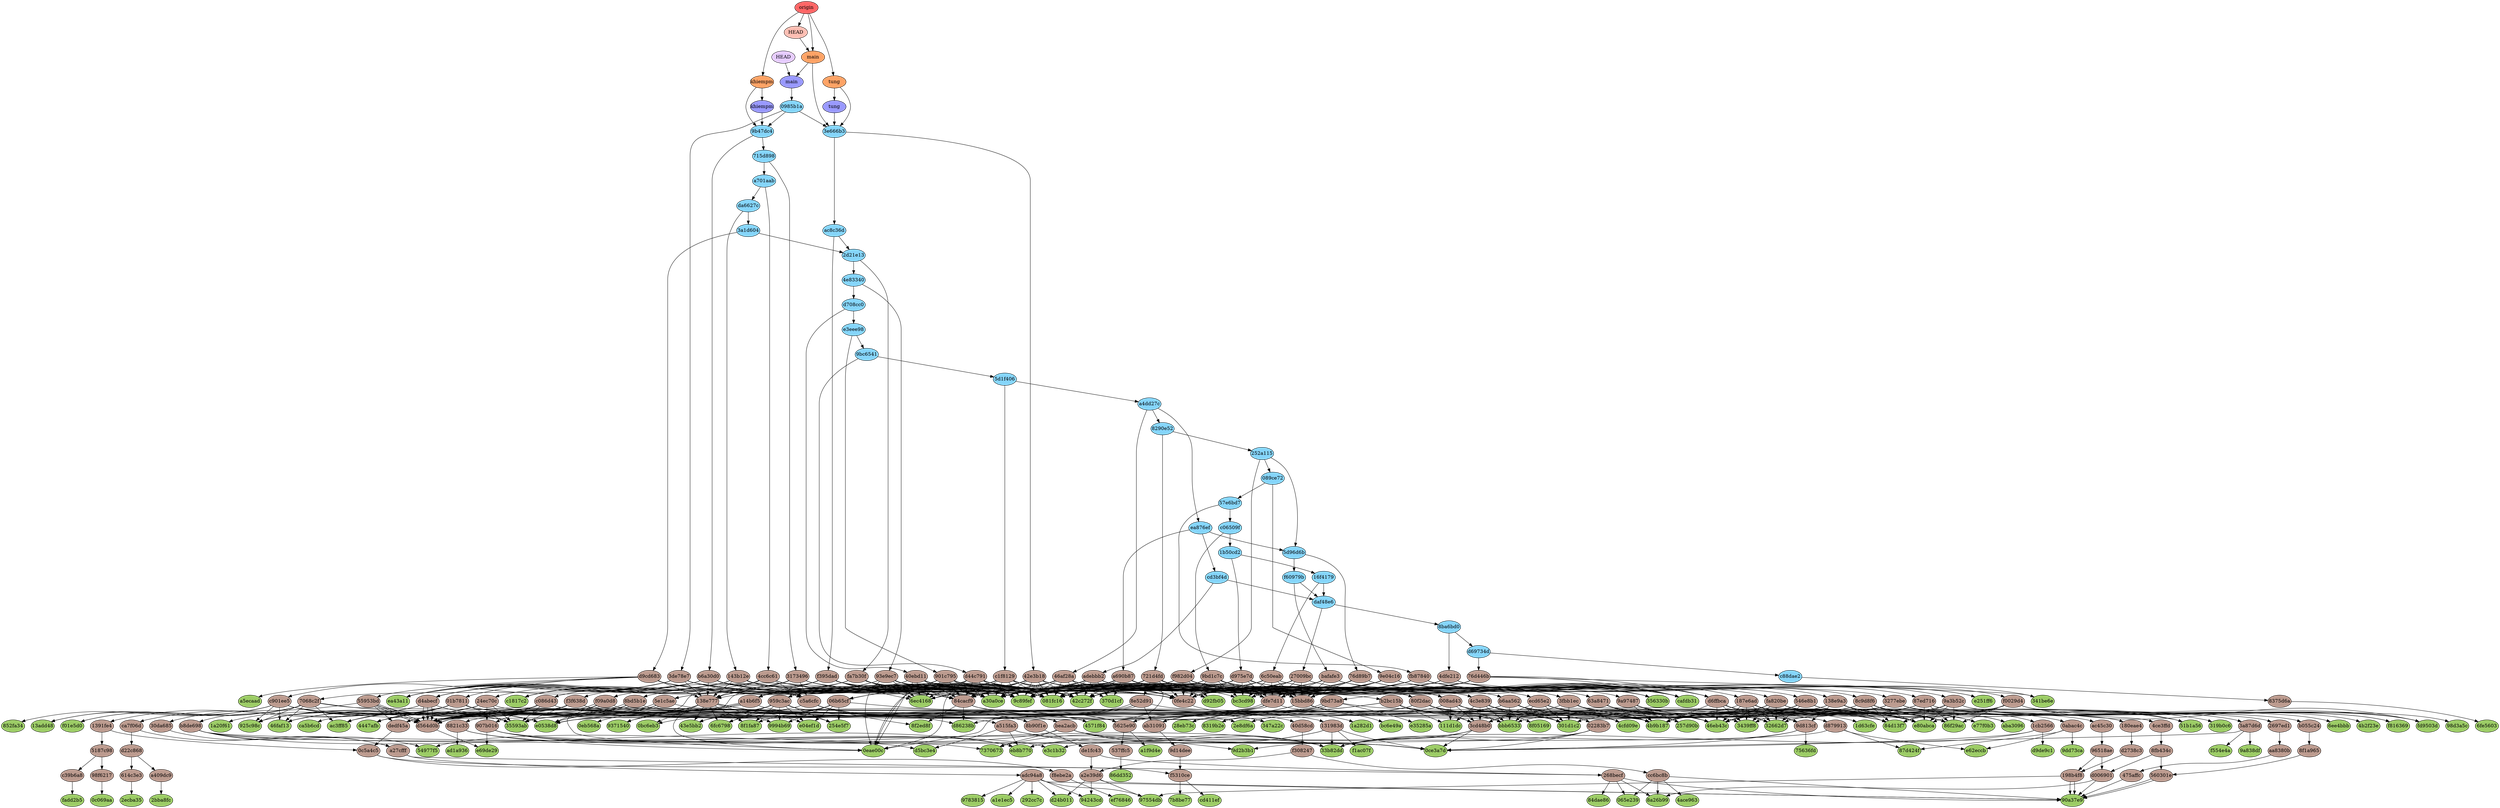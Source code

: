digraph auto {
	graph [bgcolor=transparent]
	node [fixedsize=true style=filled width=0.95]
	"065e239bf177ec423022a4f670d5de96f0ef62b6" [label="065e239" fillcolor="#9ccc66"]
	"081fc164c07f60cefac33f015896cd4fb44ec554" [label="081fc16" fillcolor="#9ccc66"]
	"0bc6eb324adce9b79fb8c2f8f08a56ac842e81b3" [label="0bc6eb3" fillcolor="#9ccc66"]
	"0c069aad3cd187c64295a070b44067e37c3f27db" [label="0c069aa" fillcolor="#9ccc66"]
	"0ce3a7dfee792c71b560c5e907a7a7508c736bb9" [label="0ce3a7d" fillcolor="#9ccc66"]
	"0eae00c4f0e7c751b9695ee1f808eae80b3fcc00" [label="0eae00c" fillcolor="#9ccc66"]
	"0eb568a2bce61cf622f1c701a1cf301ce428d8e9" [label="0eb568a" fillcolor="#9ccc66"]
	"111d1dc2f4921c738494a15bf8f7d781b1e89904" [label="111d1dc" fillcolor="#9ccc66"]
	"13add48559c6551a866a27abe6b92d1ab25ea8b2" [label="13add48" fillcolor="#9ccc66"]
	"1a20f61ae0c27889223af9f891903470a4bdd6bd" [label="1a20f61" fillcolor="#9ccc66"]
	"1a282d183ef9ef4abf14ab8fccdd142aed156ccc" [label="1a282d1" fillcolor="#9ccc66"]
	"1d63cfe766832207fcfad1af9299a7b2c47c0d32" [label="1d63cfe" fillcolor="#9ccc66"]
	"254e5f7ec2e5ba936600570412421ef5a39c4cdc" [label="254e5f7" fillcolor="#9ccc66"]
	"257d90b2fb9921229f78560add2f8f632d1a661f" [label="257d90b" fillcolor="#9ccc66"]
	"28eb73cbcb6b1e38249d3eb2ddafc41383864c9f" [label="28eb73c" fillcolor="#9ccc66"]
	"292cc7cce7095830161623c5ab0b38222038125d" [label="292cc7c" fillcolor="#9ccc66"]
	"2bba8fcc69dbba39cd4c4ff2c0853126492fde77" [label="2bba8fc" fillcolor="#9ccc66"]
	"2e8df6a8da300f5fa2d39ce089973b78f02e5f19" [label="2e8df6a" fillcolor="#9ccc66"]
	"2ecba35ed722c5bd324e4c968aad3b18cd155ec4" [label="2ecba35" fillcolor="#9ccc66"]
	"301d1c234f79c54faab18a5acd20e880166e39ca" [label="301d1c2" fillcolor="#9ccc66"]
	"319b0c637809d70d5f17aed1efa83fcc2f4902da" [label="319b0c6" fillcolor="#9ccc66"]
	"32662d7ece7a2518efae9a234a09013b942f4740" [label="32662d7" fillcolor="#9ccc66"]
	"33b82dd0289f8d600f684c44be0d0ac5e9f3113b" [label="33b82dd" fillcolor="#9ccc66"]
	"341be6e745864f75b1bd33ea567bc5162d7e506d" [label="341be6e" fillcolor="#9ccc66"]
	"3439ff87af436d76df0db0c2741a0a7755cacf73" [label="3439ff8" fillcolor="#9ccc66"]
	"347a22ccd18bb4fef492477609c1c19e56c57155" [label="347a22c" fillcolor="#9ccc66"]
	"35593ab5fcda83de5fcd98c6fbf8093529ca65a6" [label="35593ab" fillcolor="#9ccc66"]
	"356330b101ff50d94698afb2c7ba77419126388c" [label="356330b" fillcolor="#9ccc66"]
	"370d1cfa559440e72b9904006d23f6a1fa249234" [label="370d1cf" fillcolor="#9ccc66"]
	"42c272f7e4a3e03659c0fc95cb24a58136544936" [label="42c272f" fillcolor="#9ccc66"]
	"43e5bb262c54a238e25b997805c54dcf00fdffef" [label="43e5bb2" fillcolor="#9ccc66"]
	"4447afbf33924b9a9e66ce9259c364353c4beff4" [label="4447afb" fillcolor="#9ccc66"]
	"4571f842db411ff0d49af6840d3b19c9af40b9c5" [label="4571f84" fillcolor="#9ccc66"]
	"46eb43c91892ea25dd1fcd4da4c670f020362edb" [label="46eb43c" fillcolor="#9ccc66"]
	"46faf13649a2604411849a5a7e7f46c9457785aa" [label="46faf13" fillcolor="#9ccc66"]
	"4ace963e914b7ace9486b23268ba4e2a61d08e94" [label="4ace963" fillcolor="#9ccc66"]
	"4b2f23e783a95517c1156c5725e675c729919f6a" [label="4b2f23e" fillcolor="#9ccc66"]
	"4b9b187a9749491c2b957546fb1ffe5980b7fafc" [label="4b9b187" fillcolor="#9ccc66"]
	"4cfd09e677803d477320da276c44c24f212d2a30" [label="4cfd09e" fillcolor="#9ccc66"]
	"51b1a5666a4d6309dc74b3e26fdfcfc5d2f0601b" [label="51b1a56" fillcolor="#9ccc66"]
	"54977f5fd8d13630989373dc3a82b3c3c4c1131c" [label="54977f5" fillcolor="#9ccc66"]
	"6ec4168eaeac6eda2a8a2e1c6685d52d0a7fc559" [label="6ec4168" fillcolor="#9ccc66"]
	"6ee4bbb9d1099521f1fbf71ec90fb4a582fc667d" [label="6ee4bbb" fillcolor="#9ccc66"]
	"6fc6798e1ebe13c12476a30112c8b95b80e50dad" [label="6fc6798" fillcolor="#9ccc66"]
	"6fe5603946dcbef66c43035201868166b587623d" [label="6fe5603" fillcolor="#9ccc66"]
	"73706731777085196fd8d53c8297dc2ee7ecd44c" [label=7370673 fillcolor="#9ccc66"]
	"75636fd82cd0fd2dd5c18b767bef0785cb5d814e" [label="75636fd" fillcolor="#9ccc66"]
	"7b8be77d5d17a35da6b0ae51167aec3abf791aaf" [label="7b8be77" fillcolor="#9ccc66"]
	"8319b2e0a62c0a4e0e2115e386bf8e3349163004" [label="8319b2e" fillcolor="#9ccc66"]
	"84d13f7c65d93233f78c3bde11fefe76f9dd029c" [label="84d13f7" fillcolor="#9ccc66"]
	"84dae86d1cc87ea9c61d1144a2939b6e65dd79ef" [label="84dae86" fillcolor="#9ccc66"]
	"852fa341630237db4e75b3bf88b51c6d6f3a85cf" [label="852fa34" fillcolor="#9ccc66"]
	"86dd352f4df7e3e2515b4e66ee69d33361717291" [label="86dd352" fillcolor="#9ccc66"]
	"86f29ac1ff2667ab4b70357122d9451083d2ba36" [label="86f29ac" fillcolor="#9ccc66"]
	"87d424f1d57c3e7c1e9c7d774e18961ab8d04812" [label="87d424f" fillcolor="#9ccc66"]
	"8a26b99402eda5493b741b839ea5402b7ad550ec" [label="8a26b99" fillcolor="#9ccc66"]
	"8f051690d047df6d2a3ff7b8b60e7907db1b2b66" [label="8f05169" fillcolor="#9ccc66"]
	"8f1fa87a5847325e1d58a26c02a64d8a4617bd2d" [label="8f1fa87" fillcolor="#9ccc66"]
	"8f2ed8fd56ce43673d402c4b85343dce1d34861a" [label="8f2ed8f" fillcolor="#9ccc66"]
	"90a37e9c55327a4a6a3c322e3a064386e7e4e6a3" [label="90a37e9" fillcolor="#9ccc66"]
	"925c98cbcd06b2236d655e755426abed3ed3c97f" [label="925c98c" fillcolor="#9ccc66"]
	"937154091b2b32211af064ab3cb90e4e46363af8" [label=9371540 fillcolor="#9ccc66"]
	"94243cda38c9dbd8f354d8ccf92bbba8155f2b68" [label="94243cd" fillcolor="#9ccc66"]
	"97554dbcc7226001d6725c5f3a6179e5098ac6fa" [label="97554db" fillcolor="#9ccc66"]
	"97838157ac228182a1328aa2bb924ac08dd8b45a" [label=9783815 fillcolor="#9ccc66"]
	"98d3a5cf36b2ec7d703c8bbe3be51c0467f04d4f" [label="98d3a5c" fillcolor="#9ccc66"]
	"9994b69bdd4b4577184b15eca47b61e4f233fda6" [label="9994b69" fillcolor="#9ccc66"]
	"9a838dfcddcb5938aef5df8cef09b1199dfad283" [label="9a838df" fillcolor="#9ccc66"]
	"9c89fef297f13f36ec2280dce9b59e1763412b3a" [label="9c89fef" fillcolor="#9ccc66"]
	"9d2b3b1437fa4274cb54e1d862ee36285e315d66" [label="9d2b3b1" fillcolor="#9ccc66"]
	"9dd73ca250c6f902169d8a91d7c565889e805b52" [label="9dd73ca" fillcolor="#9ccc66"]
	a1e1ec584633b598b4b9f3200a6e5182e527f700 [label=a1e1ec5 fillcolor="#9ccc66"]
	a1f9d4e21eb962efe911e637c91e289fe6d7e155 [label=a1f9d4e fillcolor="#9ccc66"]
	a30a0ce24d62ff209f843721b52f7fc1c7e742db [label=a30a0ce fillcolor="#9ccc66"]
	a5ecaad49d29f40ce75ca22b8e37f88a8c3b113c [label=a5ecaad fillcolor="#9ccc66"]
	aba30962314c19b00e8a4b0aaf2cd522e7737c85 [label=aba3096 fillcolor="#9ccc66"]
	ac3ff850ee0fce21c19c7953cd73373b57e5c1c3 [label=ac3ff85 fillcolor="#9ccc66"]
	ad1a9361ff1f9d098fc0220cf22105ab5af549ab [label=ad1a936 fillcolor="#9ccc66"]
	bbb6533aa84e27fe3aa6e416058b0757fcf62f8c [label=bbb6533 fillcolor="#9ccc66"]
	bc3cd9852aedfb15e594e0384f572f62a2768754 [label=bc3cd98 fillcolor="#9ccc66"]
	bc6e49a83f036bc1a25ee5002cb3755fc4684fa4 [label=bc6e49a fillcolor="#9ccc66"]
	c1817c2866cd1195ddd9690289cd20d29eec0fc4 [label=c1817c2 fillcolor="#9ccc66"]
	ca5b6cd110e626b5b2f3a0924161f0ae851e4f3d [label=ca5b6cd fillcolor="#9ccc66"]
	cafdb3198f81bf8badff6f6bde18e8ad6b5dfaa0 [label=cafdb31 fillcolor="#9ccc66"]
	cd411ef0f0725aa207670368f31ed3be1cdc23ad [label=cd411ef fillcolor="#9ccc66"]
	d24b011a031a4c6716dd1d008829e741522d7015 [label=d24b011 fillcolor="#9ccc66"]
	d5bc3e43bfabf33bb123f6e600283c3679ea9abf [label=d5bc3e4 fillcolor="#9ccc66"]
	d86238bba9e2bbffa0b65da8ea463550064671d2 [label=d86238b fillcolor="#9ccc66"]
	d92fb05ed2bd78be7437e1a7df069f444c15b6f9 [label=d92fb05 fillcolor="#9ccc66"]
	d9de9c192cc7efa81b090feb7c009442f8ad8d5c [label=d9de9c1 fillcolor="#9ccc66"]
	e04ef1daf26d215331a521d2b92cf5a9b782e048 [label=e04ef1d fillcolor="#9ccc66"]
	e0538d84db14f9711ba9fab67128acd475a9f24d [label=e0538d8 fillcolor="#9ccc66"]
	e251ff61dcf1b443449e700049b11f09292d4430 [label=e251ff6 fillcolor="#9ccc66"]
	e35285af456d9ad11e86ab15d578d50096b4e054 [label=e35285a fillcolor="#9ccc66"]
	e3c1b3254ac55ed3c7e55ae11ba05a8e2bd846ef [label=e3c1b32 fillcolor="#9ccc66"]
	e62eccb521352f2c59404130ea844feeee5087cc [label=e62eccb fillcolor="#9ccc66"]
	e69de29bb2d1d6434b8b29ae775ad8c2e48c5391 [label=e69de29 fillcolor="#9ccc66"]
	e77f0b31f8a9d8cf6019747483424840e5bc9263 [label=e77f0b3 fillcolor="#9ccc66"]
	e80abcadd0440e8c3b18f4859a132e9c95e35dc4 [label=e80abca fillcolor="#9ccc66"]
	ea43a11dc9d5ac7dfe89fb122154fc7f8fd46120 [label=ea43a11 fillcolor="#9ccc66"]
	eb8b7700879ab25fc4fbf635befbc31c98979a7e [label=eb8b770 fillcolor="#9ccc66"]
	ef7684656a703136fbe814e4847c89505e20b674 [label=ef76846 fillcolor="#9ccc66"]
	f01e5d0c429ed2031bf869ba5fee5edf1e3d3114 [label=f01e5d0 fillcolor="#9ccc66"]
	f1ac07f2e72baea4808d1f7eba96d6709ae6140c [label=f1ac07f fillcolor="#9ccc66"]
	f554e4ac11003c1781a0b773c51d683a6d84259d [label=f554e4a fillcolor="#9ccc66"]
	f81636973b6e050619158e26db76090a22a336e0 [label=f816369 fillcolor="#9ccc66"]
	fadd2b5fd4f4a7ed4c5e97c83dc3d225103ad4d2 [label=fadd2b5 fillcolor="#9ccc66"]
	fd9503d580a2d4510e96be7837ad2988110bb667 [label=fd9503d fillcolor="#9ccc66"]
	"008ad43b1f788b0a5eb9cf9ee510757e931d0a27" [label="008ad43" fillcolor="#bc9b8f"]
	"008ad43b1f788b0a5eb9cf9ee510757e931d0a27" -> "46eb43c91892ea25dd1fcd4da4c670f020362edb"
	"008ad43b1f788b0a5eb9cf9ee510757e931d0a27" -> "301d1c234f79c54faab18a5acd20e880166e39ca"
	"008ad43b1f788b0a5eb9cf9ee510757e931d0a27" -> bbb6533aa84e27fe3aa6e416058b0757fcf62f8c
	"008ad43b1f788b0a5eb9cf9ee510757e931d0a27" -> "8319b2e0a62c0a4e0e2115e386bf8e3349163004"
	"008ad43b1f788b0a5eb9cf9ee510757e931d0a27" -> "3cd48b07fe892762ea25bcff65c9eafbc4543cf2"
	"008ad43b1f788b0a5eb9cf9ee510757e931d0a27" -> "84d13f7c65d93233f78c3bde11fefe76f9dd029c"
	"008ad43b1f788b0a5eb9cf9ee510757e931d0a27" -> "4b9b187a9749491c2b957546fb1ffe5980b7fafc"
	"008ad43b1f788b0a5eb9cf9ee510757e931d0a27" -> "111d1dc2f4921c738494a15bf8f7d781b1e89904"
	"01b7811fc1cd58566a3614ceaea38d9d81321267" [label="01b7811" fillcolor="#bc9b8f"]
	"01b7811fc1cd58566a3614ceaea38d9d81321267" -> "925c98cbcd06b2236d655e755426abed3ed3c97f"
	"01b7811fc1cd58566a3614ceaea38d9d81321267" -> "4447afbf33924b9a9e66ce9259c364353c4beff4"
	"01b7811fc1cd58566a3614ceaea38d9d81321267" -> "1a20f61ae0c27889223af9f891903470a4bdd6bd"
	"01b7811fc1cd58566a3614ceaea38d9d81321267" -> "46faf13649a2604411849a5a7e7f46c9457785aa"
	"01b7811fc1cd58566a3614ceaea38d9d81321267" -> a515fa3855114dfb8c02114617e7558ab7dccfcc
	"01b7811fc1cd58566a3614ceaea38d9d81321267" -> ac3ff850ee0fce21c19c7953cd73373b57e5c1c3
	"01b7811fc1cd58566a3614ceaea38d9d81321267" -> "4b9b187a9749491c2b957546fb1ffe5980b7fafc"
	"01b7811fc1cd58566a3614ceaea38d9d81321267" -> "35593ab5fcda83de5fcd98c6fbf8093529ca65a6"
	"02283b7338d6fa886024e28726d3ccf05e14c920" [label="02283b7" fillcolor="#bc9b8f"]
	"02283b7338d6fa886024e28726d3ccf05e14c920" -> "9d2b3b1437fa4274cb54e1d862ee36285e315d66"
	"02283b7338d6fa886024e28726d3ccf05e14c920" -> "33b82dd0289f8d600f684c44be0d0ac5e9f3113b"
	"02283b7338d6fa886024e28726d3ccf05e14c920" -> "0ce3a7dfee792c71b560c5e907a7a7508c736bb9"
	"06b65cf31adaad38647ee82beb2559496c786533" [label="06b65cf" fillcolor="#bc9b8f"]
	"06b65cf31adaad38647ee82beb2559496c786533" -> "6fc6798e1ebe13c12476a30112c8b95b80e50dad"
	"06b65cf31adaad38647ee82beb2559496c786533" -> "9994b69bdd4b4577184b15eca47b61e4f233fda6"
	"06b65cf31adaad38647ee82beb2559496c786533" -> "4571f842db411ff0d49af6840d3b19c9af40b9c5"
	"06b65cf31adaad38647ee82beb2559496c786533" -> "8f1fa87a5847325e1d58a26c02a64d8a4617bd2d"
	"06b65cf31adaad38647ee82beb2559496c786533" -> "254e5f7ec2e5ba936600570412421ef5a39c4cdc"
	"06b65cf31adaad38647ee82beb2559496c786533" -> "43e5bb262c54a238e25b997805c54dcf00fdffef"
	"06b65cf31adaad38647ee82beb2559496c786533" -> e04ef1daf26d215331a521d2b92cf5a9b782e048
	"0abac4c0844fc06500d115accf39910d37d5c33b" [label="0abac4c" fillcolor="#bc9b8f"]
	"0abac4c0844fc06500d115accf39910d37d5c33b" -> "87d424f1d57c3e7c1e9c7d774e18961ab8d04812"
	"0abac4c0844fc06500d115accf39910d37d5c33b" -> "9dd73ca250c6f902169d8a91d7c565889e805b52"
	"0abac4c0844fc06500d115accf39910d37d5c33b" -> e62eccb521352f2c59404130ea844feeee5087cc
	"0c5a4c5caeb449ce6d18759d994844812107823f" [label="0c5a4c5" fillcolor="#bc9b8f"]
	"0c5a4c5caeb449ce6d18759d994844812107823f" -> f5310ce742dca5f6032ded67dfd5ccfa274c99f3
	"0c5a4c5caeb449ce6d18759d994844812107823f" -> f8ebe2a97717cd791a69e02aff8dafd448eeea20
	"0fe4c2278d3d8b926d67af0be3280662529058f1" [label="0fe4c22" fillcolor="#bc9b8f"]
	"0fe4c2278d3d8b926d67af0be3280662529058f1" -> "1a282d183ef9ef4abf14ab8fccdd142aed156ccc"
	"131983d283d889096e8e152d0bc2b9a6ec528390" [label="131983d" fillcolor="#bc9b8f"]
	"131983d283d889096e8e152d0bc2b9a6ec528390" -> "73706731777085196fd8d53c8297dc2ee7ecd44c"
	"131983d283d889096e8e152d0bc2b9a6ec528390" -> eb8b7700879ab25fc4fbf635befbc31c98979a7e
	"131983d283d889096e8e152d0bc2b9a6ec528390" -> "33b82dd0289f8d600f684c44be0d0ac5e9f3113b"
	"131983d283d889096e8e152d0bc2b9a6ec528390" -> "0ce3a7dfee792c71b560c5e907a7a7508c736bb9"
	"131983d283d889096e8e152d0bc2b9a6ec528390" -> f1ac07f2e72baea4808d1f7eba96d6709ae6140c
	"138e7773c45e4e318265fce323f9801a0ec27c85" [label="138e777" fillcolor="#bc9b8f"]
	"138e7773c45e4e318265fce323f9801a0ec27c85" -> "6fc6798e1ebe13c12476a30112c8b95b80e50dad"
	"138e7773c45e4e318265fce323f9801a0ec27c85" -> "9994b69bdd4b4577184b15eca47b61e4f233fda6"
	"138e7773c45e4e318265fce323f9801a0ec27c85" -> "0bc6eb324adce9b79fb8c2f8f08a56ac842e81b3"
	"138e7773c45e4e318265fce323f9801a0ec27c85" -> "937154091b2b32211af064ab3cb90e4e46363af8"
	"138e7773c45e4e318265fce323f9801a0ec27c85" -> "0eb568a2bce61cf622f1c701a1cf301ce428d8e9"
	"138e7773c45e4e318265fce323f9801a0ec27c85" -> "8f1fa87a5847325e1d58a26c02a64d8a4617bd2d"
	"138e7773c45e4e318265fce323f9801a0ec27c85" -> "254e5f7ec2e5ba936600570412421ef5a39c4cdc"
	"138e7773c45e4e318265fce323f9801a0ec27c85" -> "43e5bb262c54a238e25b997805c54dcf00fdffef"
	"138e7773c45e4e318265fce323f9801a0ec27c85" -> e04ef1daf26d215331a521d2b92cf5a9b782e048
	"138e9a3332ad3f7424b565b5d90a6b0edc457d05" [label="138e9a3" fillcolor="#bc9b8f"]
	"138e9a3332ad3f7424b565b5d90a6b0edc457d05" -> "46eb43c91892ea25dd1fcd4da4c670f020362edb"
	"138e9a3332ad3f7424b565b5d90a6b0edc457d05" -> aba30962314c19b00e8a4b0aaf2cd522e7737c85
	"138e9a3332ad3f7424b565b5d90a6b0edc457d05" -> "86f29ac1ff2667ab4b70357122d9451083d2ba36"
	"138e9a3332ad3f7424b565b5d90a6b0edc457d05" -> e77f0b31f8a9d8cf6019747483424840e5bc9263
	"138e9a3332ad3f7424b565b5d90a6b0edc457d05" -> "9d813cfc9691c1724437c2fb6073490c77e39ff6"
	"138e9a3332ad3f7424b565b5d90a6b0edc457d05" -> "84d13f7c65d93233f78c3bde11fefe76f9dd029c"
	"138e9a3332ad3f7424b565b5d90a6b0edc457d05" -> "4b9b187a9749491c2b957546fb1ffe5980b7fafc"
	"138e9a3332ad3f7424b565b5d90a6b0edc457d05" -> e80abcadd0440e8c3b18f4859a132e9c95e35dc4
	"1391fe4459c03181ed4111af285e33beb0b873e5" [label="1391fe4" fillcolor="#bc9b8f"]
	"1391fe4459c03181ed4111af285e33beb0b873e5" -> "0c5a4c5caeb449ce6d18759d994844812107823f"
	"1391fe4459c03181ed4111af285e33beb0b873e5" -> "5187c982daf591d1935c49ad0f79b5323102e7c6"
	"143b12ec85e975c6d31a3ebca572025580a43bf0" [label="143b12e" fillcolor="#bc9b8f"]
	"143b12ec85e975c6d31a3ebca572025580a43bf0" -> "9c89fef297f13f36ec2280dce9b59e1763412b3a"
	"143b12ec85e975c6d31a3ebca572025580a43bf0" -> "42c272f7e4a3e03659c0fc95cb24a58136544936"
	"143b12ec85e975c6d31a3ebca572025580a43bf0" -> c1817c2866cd1195ddd9690289cd20d29eec0fc4
	"143b12ec85e975c6d31a3ebca572025580a43bf0" -> a30a0ce24d62ff209f843721b52f7fc1c7e742db
	"143b12ec85e975c6d31a3ebca572025580a43bf0" -> "138e7773c45e4e318265fce323f9801a0ec27c85"
	"143b12ec85e975c6d31a3ebca572025580a43bf0" -> d4abecf5c4eb39cd424719b1f5f8f6d270dd3748
	"143b12ec85e975c6d31a3ebca572025580a43bf0" -> c5a6cfc2eed152dbe4ea28776c0cb1d039ef9f65
	"143b12ec85e975c6d31a3ebca572025580a43bf0" -> "081fc164c07f60cefac33f015896cd4fb44ec554"
	"143b12ec85e975c6d31a3ebca572025580a43bf0" -> ea43a11dc9d5ac7dfe89fb122154fc7f8fd46120
	"143b12ec85e975c6d31a3ebca572025580a43bf0" -> "24ec70ccac56b0f05acea5f739d8607af46f026c"
	"143b12ec85e975c6d31a3ebca572025580a43bf0" -> "0fe4c2278d3d8b926d67af0be3280662529058f1"
	"15bbd861063f13ed5afe7af0da12ae9a3ef98298" [label="15bbd86" fillcolor="#bc9b8f"]
	"15bbd861063f13ed5afe7af0da12ae9a3ef98298" -> d86238bba9e2bbffa0b65da8ea463550064671d2
	"15bbd861063f13ed5afe7af0da12ae9a3ef98298" -> bc6e49a83f036bc1a25ee5002cb3755fc4684fa4
	"15bbd861063f13ed5afe7af0da12ae9a3ef98298" -> "5625e9053896cb65f27cbbf25fa811b129e20809"
	"15bbd861063f13ed5afe7af0da12ae9a3ef98298" -> "0abac4c0844fc06500d115accf39910d37d5c33b"
	"180eae4e2821b5c17ba5208c0d7fad58c525510c" [label="180eae4" fillcolor="#bc9b8f"]
	"180eae4e2821b5c17ba5208c0d7fad58c525510c" -> d2738c363885e8233dfcbb77f0d8bd94c02ef362
	"187e6ad69438fb9a9ab860a314e71801dfb0714c" [label="187e6ad" fillcolor="#bc9b8f"]
	"187e6ad69438fb9a9ab860a314e71801dfb0714c" -> "46eb43c91892ea25dd1fcd4da4c670f020362edb"
	"187e6ad69438fb9a9ab860a314e71801dfb0714c" -> "86f29ac1ff2667ab4b70357122d9451083d2ba36"
	"187e6ad69438fb9a9ab860a314e71801dfb0714c" -> "3439ff87af436d76df0db0c2741a0a7755cacf73"
	"187e6ad69438fb9a9ab860a314e71801dfb0714c" -> "9d813cfc9691c1724437c2fb6073490c77e39ff6"
	"187e6ad69438fb9a9ab860a314e71801dfb0714c" -> "32662d7ece7a2518efae9a234a09013b942f4740"
	"187e6ad69438fb9a9ab860a314e71801dfb0714c" -> "4b9b187a9749491c2b957546fb1ffe5980b7fafc"
	"187e6ad69438fb9a9ab860a314e71801dfb0714c" -> e80abcadd0440e8c3b18f4859a132e9c95e35dc4
	"198b4f80810275d21d400961e3c7cb8911edaa8f" [label="198b4f8" fillcolor="#bc9b8f"]
	"198b4f80810275d21d400961e3c7cb8911edaa8f" -> "90a37e9c55327a4a6a3c322e3a064386e7e4e6a3"
	"198b4f80810275d21d400961e3c7cb8911edaa8f" -> "90a37e9c55327a4a6a3c322e3a064386e7e4e6a3"
	"198b4f80810275d21d400961e3c7cb8911edaa8f" -> "97554dbcc7226001d6725c5f3a6179e5098ac6fa"
	"1cb2566563011fade92d948bf0d368544b0af531" [label="1cb2566" fillcolor="#bc9b8f"]
	"1cb2566563011fade92d948bf0d368544b0af531" -> d9de9c192cc7efa81b090feb7c009442f8ad8d5c
	"1cb2566563011fade92d948bf0d368544b0af531" -> "33b82dd0289f8d600f684c44be0d0ac5e9f3113b"
	"1cb2566563011fade92d948bf0d368544b0af531" -> "0ce3a7dfee792c71b560c5e907a7a7508c736bb9"
	"24ec70ccac56b0f05acea5f739d8607af46f026c" [label="24ec70c" fillcolor="#bc9b8f"]
	"24ec70ccac56b0f05acea5f739d8607af46f026c" -> "925c98cbcd06b2236d655e755426abed3ed3c97f"
	"24ec70ccac56b0f05acea5f739d8607af46f026c" -> "4447afbf33924b9a9e66ce9259c364353c4beff4"
	"24ec70ccac56b0f05acea5f739d8607af46f026c" -> ca5b6cd110e626b5b2f3a0924161f0ae851e4f3d
	"24ec70ccac56b0f05acea5f739d8607af46f026c" -> "46faf13649a2604411849a5a7e7f46c9457785aa"
	"24ec70ccac56b0f05acea5f739d8607af46f026c" -> "907b0167d843eab36282dafb8df07f27f4007aae"
	"24ec70ccac56b0f05acea5f739d8607af46f026c" -> ac3ff850ee0fce21c19c7953cd73373b57e5c1c3
	"24ec70ccac56b0f05acea5f739d8607af46f026c" -> "4b9b187a9749491c2b957546fb1ffe5980b7fafc"
	"24ec70ccac56b0f05acea5f739d8607af46f026c" -> "35593ab5fcda83de5fcd98c6fbf8093529ca65a6"
	"268becf4fe423ce1984479adf7258ec47c5d67ad" [label="268becf" fillcolor="#bc9b8f"]
	"268becf4fe423ce1984479adf7258ec47c5d67ad" -> "90a37e9c55327a4a6a3c322e3a064386e7e4e6a3"
	"268becf4fe423ce1984479adf7258ec47c5d67ad" -> "8a26b99402eda5493b741b839ea5402b7ad550ec"
	"268becf4fe423ce1984479adf7258ec47c5d67ad" -> "84dae86d1cc87ea9c61d1144a2939b6e65dd79ef"
	"268becf4fe423ce1984479adf7258ec47c5d67ad" -> "065e239bf177ec423022a4f670d5de96f0ef62b6"
	"2697ed1d4f61acfa1026965e69caa89209113046" [label="2697ed1" fillcolor="#bc9b8f"]
	"2697ed1d4f61acfa1026965e69caa89209113046" -> aa8380b0b4904a02964d89547b24c87cdf2586f3
	"27009bcfc25ae5a47532864fecf9a4535cdad9cd" [label="27009bc" fillcolor="#bc9b8f"]
	"27009bcfc25ae5a47532864fecf9a4535cdad9cd" -> "9c89fef297f13f36ec2280dce9b59e1763412b3a"
	"27009bcfc25ae5a47532864fecf9a4535cdad9cd" -> "42c272f7e4a3e03659c0fc95cb24a58136544936"
	"27009bcfc25ae5a47532864fecf9a4535cdad9cd" -> cafdb3198f81bf8badff6f6bde18e8ad6b5dfaa0
	"27009bcfc25ae5a47532864fecf9a4535cdad9cd" -> a30a0ce24d62ff209f843721b52f7fc1c7e742db
	"27009bcfc25ae5a47532864fecf9a4535cdad9cd" -> dfe7d112e6ec7593db465211c21b9b6cc2935524
	"27009bcfc25ae5a47532864fecf9a4535cdad9cd" -> "15bbd861063f13ed5afe7af0da12ae9a3ef98298"
	"27009bcfc25ae5a47532864fecf9a4535cdad9cd" -> "081fc164c07f60cefac33f015896cd4fb44ec554"
	"27009bcfc25ae5a47532864fecf9a4535cdad9cd" -> bc3cd9852aedfb15e594e0384f572f62a2768754
	"27009bcfc25ae5a47532864fecf9a4535cdad9cd" -> d6ffbcaba922cc0bbdd095ba293bc2af9c748307
	"27009bcfc25ae5a47532864fecf9a4535cdad9cd" -> "0fe4c2278d3d8b926d67af0be3280662529058f1"
	"30da6855a389760febd52e0283051aa2e529c628" [label="30da685" fillcolor="#bc9b8f"]
	"30da6855a389760febd52e0283051aa2e529c628" -> a27cfff371dae5ecba898258b210607c31fee4fb
	"3173496888bde79c1d38c27c197d943ad929a052" [label=3173496 fillcolor="#bc9b8f"]
	"3173496888bde79c1d38c27c197d943ad929a052" -> "9c89fef297f13f36ec2280dce9b59e1763412b3a"
	"3173496888bde79c1d38c27c197d943ad929a052" -> "42c272f7e4a3e03659c0fc95cb24a58136544936"
	"3173496888bde79c1d38c27c197d943ad929a052" -> c1817c2866cd1195ddd9690289cd20d29eec0fc4
	"3173496888bde79c1d38c27c197d943ad929a052" -> a30a0ce24d62ff209f843721b52f7fc1c7e742db
	"3173496888bde79c1d38c27c197d943ad929a052" -> "138e7773c45e4e318265fce323f9801a0ec27c85"
	"3173496888bde79c1d38c27c197d943ad929a052" -> d4abecf5c4eb39cd424719b1f5f8f6d270dd3748
	"3173496888bde79c1d38c27c197d943ad929a052" -> c5a6cfc2eed152dbe4ea28776c0cb1d039ef9f65
	"3173496888bde79c1d38c27c197d943ad929a052" -> "081fc164c07f60cefac33f015896cd4fb44ec554"
	"3173496888bde79c1d38c27c197d943ad929a052" -> ea43a11dc9d5ac7dfe89fb122154fc7f8fd46120
	"3173496888bde79c1d38c27c197d943ad929a052" -> f3f638d9c2c79bc113b33c2ec7070b260302bc08
	"3173496888bde79c1d38c27c197d943ad929a052" -> "0fe4c2278d3d8b926d67af0be3280662529058f1"
	"3277ebe79eb7f91e7a466851ec7a1904abef08b1" [label="3277ebe" fillcolor="#bc9b8f"]
	"3277ebe79eb7f91e7a466851ec7a1904abef08b1" -> "46eb43c91892ea25dd1fcd4da4c670f020362edb"
	"3277ebe79eb7f91e7a466851ec7a1904abef08b1" -> "301d1c234f79c54faab18a5acd20e880166e39ca"
	"3277ebe79eb7f91e7a466851ec7a1904abef08b1" -> bbb6533aa84e27fe3aa6e416058b0757fcf62f8c
	"3277ebe79eb7f91e7a466851ec7a1904abef08b1" -> "51b1a5666a4d6309dc74b3e26fdfcfc5d2f0601b"
	"3277ebe79eb7f91e7a466851ec7a1904abef08b1" -> "1cb2566563011fade92d948bf0d368544b0af531"
	"3277ebe79eb7f91e7a466851ec7a1904abef08b1" -> "6ee4bbb9d1099521f1fbf71ec90fb4a582fc667d"
	"3277ebe79eb7f91e7a466851ec7a1904abef08b1" -> "4b2f23e783a95517c1156c5725e675c729919f6a"
	"3277ebe79eb7f91e7a466851ec7a1904abef08b1" -> "35593ab5fcda83de5fcd98c6fbf8093529ca65a6"
	"3a87d6d73de2d3cdacde62d55f826de658b9143a" [label="3a87d6d" fillcolor="#bc9b8f"]
	"3a87d6d73de2d3cdacde62d55f826de658b9143a" -> "9a838dfcddcb5938aef5df8cef09b1199dfad283"
	"3a87d6d73de2d3cdacde62d55f826de658b9143a" -> f554e4ac11003c1781a0b773c51d683a6d84259d
	"3a87d6d73de2d3cdacde62d55f826de658b9143a" -> "0ce3a7dfee792c71b560c5e907a7a7508c736bb9"
	"3cd48b07fe892762ea25bcff65c9eafbc4543cf2" [label="3cd48b0" fillcolor="#bc9b8f"]
	"3cd48b07fe892762ea25bcff65c9eafbc4543cf2" -> eb8b7700879ab25fc4fbf635befbc31c98979a7e
	"3cd48b07fe892762ea25bcff65c9eafbc4543cf2" -> "33b82dd0289f8d600f684c44be0d0ac5e9f3113b"
	"3cd48b07fe892762ea25bcff65c9eafbc4543cf2" -> "0ce3a7dfee792c71b560c5e907a7a7508c736bb9"
	"3de78e70681f7c7983d8bbe643a451a573b31b6f" [label="3de78e7" fillcolor="#bc9b8f"]
	"3de78e70681f7c7983d8bbe643a451a573b31b6f" -> "9c89fef297f13f36ec2280dce9b59e1763412b3a"
	"3de78e70681f7c7983d8bbe643a451a573b31b6f" -> "42c272f7e4a3e03659c0fc95cb24a58136544936"
	"3de78e70681f7c7983d8bbe643a451a573b31b6f" -> c1817c2866cd1195ddd9690289cd20d29eec0fc4
	"3de78e70681f7c7983d8bbe643a451a573b31b6f" -> a30a0ce24d62ff209f843721b52f7fc1c7e742db
	"3de78e70681f7c7983d8bbe643a451a573b31b6f" -> "138e7773c45e4e318265fce323f9801a0ec27c85"
	"3de78e70681f7c7983d8bbe643a451a573b31b6f" -> d4abecf5c4eb39cd424719b1f5f8f6d270dd3748
	"3de78e70681f7c7983d8bbe643a451a573b31b6f" -> c5a6cfc2eed152dbe4ea28776c0cb1d039ef9f65
	"3de78e70681f7c7983d8bbe643a451a573b31b6f" -> "081fc164c07f60cefac33f015896cd4fb44ec554"
	"3de78e70681f7c7983d8bbe643a451a573b31b6f" -> ea43a11dc9d5ac7dfe89fb122154fc7f8fd46120
	"3de78e70681f7c7983d8bbe643a451a573b31b6f" -> c901ee5921200904a0f03c4c08e85b2e9ef76d39
	"3de78e70681f7c7983d8bbe643a451a573b31b6f" -> "0fe4c2278d3d8b926d67af0be3280662529058f1"
	"3fbb1ec0f9c929d1bf30b4a250c18cb5ef08f30b" [label="3fbb1ec" fillcolor="#bc9b8f"]
	"3fbb1ec0f9c929d1bf30b4a250c18cb5ef08f30b" -> "46eb43c91892ea25dd1fcd4da4c670f020362edb"
	"3fbb1ec0f9c929d1bf30b4a250c18cb5ef08f30b" -> "301d1c234f79c54faab18a5acd20e880166e39ca"
	"3fbb1ec0f9c929d1bf30b4a250c18cb5ef08f30b" -> "1d63cfe766832207fcfad1af9299a7b2c47c0d32"
	"3fbb1ec0f9c929d1bf30b4a250c18cb5ef08f30b" -> "4cfd09e677803d477320da276c44c24f212d2a30"
	"3fbb1ec0f9c929d1bf30b4a250c18cb5ef08f30b" -> "3cd48b07fe892762ea25bcff65c9eafbc4543cf2"
	"3fbb1ec0f9c929d1bf30b4a250c18cb5ef08f30b" -> "84d13f7c65d93233f78c3bde11fefe76f9dd029c"
	"3fbb1ec0f9c929d1bf30b4a250c18cb5ef08f30b" -> "4b9b187a9749491c2b957546fb1ffe5980b7fafc"
	"3fbb1ec0f9c929d1bf30b4a250c18cb5ef08f30b" -> e80abcadd0440e8c3b18f4859a132e9c95e35dc4
	"40d58cd6122d04fe30034882ad8bc806bbdf0de7" [label="40d58cd" fillcolor="#bc9b8f"]
	"40d58cd6122d04fe30034882ad8bc806bbdf0de7" -> f308247c1bf0ca4cf987fb1625d9bb8319d666e0
	"40ebd1195d7c953f8012746c32da77b33a03dc6e" [label="40ebd11" fillcolor="#bc9b8f"]
	"40ebd1195d7c953f8012746c32da77b33a03dc6e" -> "9c89fef297f13f36ec2280dce9b59e1763412b3a"
	"40ebd1195d7c953f8012746c32da77b33a03dc6e" -> "42c272f7e4a3e03659c0fc95cb24a58136544936"
	"40ebd1195d7c953f8012746c32da77b33a03dc6e" -> "6ec4168eaeac6eda2a8a2e1c6685d52d0a7fc559"
	"40ebd1195d7c953f8012746c32da77b33a03dc6e" -> a30a0ce24d62ff209f843721b52f7fc1c7e742db
	"40ebd1195d7c953f8012746c32da77b33a03dc6e" -> "959c3ac5f59f0d1b07b72ec28f5c1619dd5dcea0"
	"40ebd1195d7c953f8012746c32da77b33a03dc6e" -> a14b6f510068873669ce9207383563bdfbc46652
	"40ebd1195d7c953f8012746c32da77b33a03dc6e" -> "84cacf998d6864e0dd3ec610c3b0ea28e12b3c5f"
	"40ebd1195d7c953f8012746c32da77b33a03dc6e" -> "081fc164c07f60cefac33f015896cd4fb44ec554"
	"40ebd1195d7c953f8012746c32da77b33a03dc6e" -> "0eae00c4f0e7c751b9695ee1f808eae80b3fcc00"
	"40ebd1195d7c953f8012746c32da77b33a03dc6e" -> "008ad43b1f788b0a5eb9cf9ee510757e931d0a27"
	"40ebd1195d7c953f8012746c32da77b33a03dc6e" -> "0fe4c2278d3d8b926d67af0be3280662529058f1"
	"42e3b1859eef543ac295ffa1e1f5ee35d2143b3c" [label="42e3b18" fillcolor="#bc9b8f"]
	"42e3b1859eef543ac295ffa1e1f5ee35d2143b3c" -> "9c89fef297f13f36ec2280dce9b59e1763412b3a"
	"42e3b1859eef543ac295ffa1e1f5ee35d2143b3c" -> "42c272f7e4a3e03659c0fc95cb24a58136544936"
	"42e3b1859eef543ac295ffa1e1f5ee35d2143b3c" -> "6ec4168eaeac6eda2a8a2e1c6685d52d0a7fc559"
	"42e3b1859eef543ac295ffa1e1f5ee35d2143b3c" -> a30a0ce24d62ff209f843721b52f7fc1c7e742db
	"42e3b1859eef543ac295ffa1e1f5ee35d2143b3c" -> "138e7773c45e4e318265fce323f9801a0ec27c85"
	"42e3b1859eef543ac295ffa1e1f5ee35d2143b3c" -> a14b6f510068873669ce9207383563bdfbc46652
	"42e3b1859eef543ac295ffa1e1f5ee35d2143b3c" -> "84cacf998d6864e0dd3ec610c3b0ea28e12b3c5f"
	"42e3b1859eef543ac295ffa1e1f5ee35d2143b3c" -> "081fc164c07f60cefac33f015896cd4fb44ec554"
	"42e3b1859eef543ac295ffa1e1f5ee35d2143b3c" -> "0eae00c4f0e7c751b9695ee1f808eae80b3fcc00"
	"42e3b1859eef543ac295ffa1e1f5ee35d2143b3c" -> b6aa562d568d77a09c1cf4c831417ff66a4cc5ce
	"42e3b1859eef543ac295ffa1e1f5ee35d2143b3c" -> "0fe4c2278d3d8b926d67af0be3280662529058f1"
	"46af28a24cfbdeb0ecdceaa57c700ed242327e7a" [label="46af28a" fillcolor="#bc9b8f"]
	"46af28a24cfbdeb0ecdceaa57c700ed242327e7a" -> "9c89fef297f13f36ec2280dce9b59e1763412b3a"
	"46af28a24cfbdeb0ecdceaa57c700ed242327e7a" -> "42c272f7e4a3e03659c0fc95cb24a58136544936"
	"46af28a24cfbdeb0ecdceaa57c700ed242327e7a" -> "370d1cfa559440e72b9904006d23f6a1fa249234"
	"46af28a24cfbdeb0ecdceaa57c700ed242327e7a" -> a30a0ce24d62ff209f843721b52f7fc1c7e742db
	"46af28a24cfbdeb0ecdceaa57c700ed242327e7a" -> "8bd5b1e3b8cc6ce819da7ae3d67cf5ec0d093b43"
	"46af28a24cfbdeb0ecdceaa57c700ed242327e7a" -> "84cacf998d6864e0dd3ec610c3b0ea28e12b3c5f"
	"46af28a24cfbdeb0ecdceaa57c700ed242327e7a" -> "081fc164c07f60cefac33f015896cd4fb44ec554"
	"46af28a24cfbdeb0ecdceaa57c700ed242327e7a" -> d92fb05ed2bd78be7437e1a7df069f444c15b6f9
	"46af28a24cfbdeb0ecdceaa57c700ed242327e7a" -> ecd65e2d4ae7501c94eb55a91f5bb55c8436e0c1
	"46af28a24cfbdeb0ecdceaa57c700ed242327e7a" -> "0fe4c2278d3d8b926d67af0be3280662529058f1"
	"475affc3c2cedb1aefffd8c36ad10f1c7220e802" [label="475affc" fillcolor="#bc9b8f"]
	"475affc3c2cedb1aefffd8c36ad10f1c7220e802" -> "90a37e9c55327a4a6a3c322e3a064386e7e4e6a3"
	"4c3e839084c3bdf730097178157d7c7db2d7d60e" [label="4c3e839" fillcolor="#bc9b8f"]
	"4c3e839084c3bdf730097178157d7c7db2d7d60e" -> "46eb43c91892ea25dd1fcd4da4c670f020362edb"
	"4c3e839084c3bdf730097178157d7c7db2d7d60e" -> "301d1c234f79c54faab18a5acd20e880166e39ca"
	"4c3e839084c3bdf730097178157d7c7db2d7d60e" -> bbb6533aa84e27fe3aa6e416058b0757fcf62f8c
	"4c3e839084c3bdf730097178157d7c7db2d7d60e" -> "8f051690d047df6d2a3ff7b8b60e7907db1b2b66"
	"4c3e839084c3bdf730097178157d7c7db2d7d60e" -> "3cd48b07fe892762ea25bcff65c9eafbc4543cf2"
	"4c3e839084c3bdf730097178157d7c7db2d7d60e" -> "84d13f7c65d93233f78c3bde11fefe76f9dd029c"
	"4c3e839084c3bdf730097178157d7c7db2d7d60e" -> "4b9b187a9749491c2b957546fb1ffe5980b7fafc"
	"4c3e839084c3bdf730097178157d7c7db2d7d60e" -> "111d1dc2f4921c738494a15bf8f7d781b1e89904"
	"4cc6c61e733a5ed7b5973e37951e5c46e3d34ac9" [label="4cc6c61" fillcolor="#bc9b8f"]
	"4cc6c61e733a5ed7b5973e37951e5c46e3d34ac9" -> "9c89fef297f13f36ec2280dce9b59e1763412b3a"
	"4cc6c61e733a5ed7b5973e37951e5c46e3d34ac9" -> "42c272f7e4a3e03659c0fc95cb24a58136544936"
	"4cc6c61e733a5ed7b5973e37951e5c46e3d34ac9" -> c1817c2866cd1195ddd9690289cd20d29eec0fc4
	"4cc6c61e733a5ed7b5973e37951e5c46e3d34ac9" -> a30a0ce24d62ff209f843721b52f7fc1c7e742db
	"4cc6c61e733a5ed7b5973e37951e5c46e3d34ac9" -> "138e7773c45e4e318265fce323f9801a0ec27c85"
	"4cc6c61e733a5ed7b5973e37951e5c46e3d34ac9" -> d4abecf5c4eb39cd424719b1f5f8f6d270dd3748
	"4cc6c61e733a5ed7b5973e37951e5c46e3d34ac9" -> c5a6cfc2eed152dbe4ea28776c0cb1d039ef9f65
	"4cc6c61e733a5ed7b5973e37951e5c46e3d34ac9" -> "081fc164c07f60cefac33f015896cd4fb44ec554"
	"4cc6c61e733a5ed7b5973e37951e5c46e3d34ac9" -> ea43a11dc9d5ac7dfe89fb122154fc7f8fd46120
	"4cc6c61e733a5ed7b5973e37951e5c46e3d34ac9" -> c086d43ba88f786e4d4e093bafd5b3ddb14931db
	"4cc6c61e733a5ed7b5973e37951e5c46e3d34ac9" -> "0fe4c2278d3d8b926d67af0be3280662529058f1"
	"4ce3ffd4d4a0ef6213e8d99993f8aefc00315865" [label="4ce3ffd" fillcolor="#bc9b8f"]
	"4ce3ffd4d4a0ef6213e8d99993f8aefc00315865" -> "8fb434ccd6852813f5de70a71366e78dc3437f07"
	"4dfe212b097e8f7e96d00acc4e6977e1632740ea" [label="4dfe212" fillcolor="#bc9b8f"]
	"4dfe212b097e8f7e96d00acc4e6977e1632740ea" -> "9c89fef297f13f36ec2280dce9b59e1763412b3a"
	"4dfe212b097e8f7e96d00acc4e6977e1632740ea" -> "42c272f7e4a3e03659c0fc95cb24a58136544936"
	"4dfe212b097e8f7e96d00acc4e6977e1632740ea" -> cafdb3198f81bf8badff6f6bde18e8ad6b5dfaa0
	"4dfe212b097e8f7e96d00acc4e6977e1632740ea" -> "341be6e745864f75b1bd33ea567bc5162d7e506d"
	"4dfe212b097e8f7e96d00acc4e6977e1632740ea" -> dfe7d112e6ec7593db465211c21b9b6cc2935524
	"4dfe212b097e8f7e96d00acc4e6977e1632740ea" -> "15bbd861063f13ed5afe7af0da12ae9a3ef98298"
	"4dfe212b097e8f7e96d00acc4e6977e1632740ea" -> "081fc164c07f60cefac33f015896cd4fb44ec554"
	"4dfe212b097e8f7e96d00acc4e6977e1632740ea" -> bc3cd9852aedfb15e594e0384f572f62a2768754
	"4dfe212b097e8f7e96d00acc4e6977e1632740ea" -> d6ffbcaba922cc0bbdd095ba293bc2af9c748307
	"4dfe212b097e8f7e96d00acc4e6977e1632740ea" -> "0fe4c2278d3d8b926d67af0be3280662529058f1"
	"5187c982daf591d1935c49ad0f79b5323102e7c6" [label="5187c98" fillcolor="#bc9b8f"]
	"5187c982daf591d1935c49ad0f79b5323102e7c6" -> "98f6217926ab06f2e4ed0b6d2118f1a04b318d52"
	"5187c982daf591d1935c49ad0f79b5323102e7c6" -> c39b6a8f268fe77e99ad77f0a0aec90c524dc1ff
	"537ffc5130b1fd4960e112ea1add95b8893e5947" [label="537ffc5" fillcolor="#bc9b8f"]
	"537ffc5130b1fd4960e112ea1add95b8893e5947" -> "86dd352f4df7e3e2515b4e66ee69d33361717291"
	"546e8b1a8cec7f4d8249f649f0355b63a07ac308" [label="546e8b1" fillcolor="#bc9b8f"]
	"546e8b1a8cec7f4d8249f649f0355b63a07ac308" -> "46eb43c91892ea25dd1fcd4da4c670f020362edb"
	"546e8b1a8cec7f4d8249f649f0355b63a07ac308" -> "86f29ac1ff2667ab4b70357122d9451083d2ba36"
	"546e8b1a8cec7f4d8249f649f0355b63a07ac308" -> "3439ff87af436d76df0db0c2741a0a7755cacf73"
	"546e8b1a8cec7f4d8249f649f0355b63a07ac308" -> "3a87d6d73de2d3cdacde62d55f826de658b9143a"
	"546e8b1a8cec7f4d8249f649f0355b63a07ac308" -> "32662d7ece7a2518efae9a234a09013b942f4740"
	"546e8b1a8cec7f4d8249f649f0355b63a07ac308" -> "4b9b187a9749491c2b957546fb1ffe5980b7fafc"
	"546e8b1a8cec7f4d8249f649f0355b63a07ac308" -> e80abcadd0440e8c3b18f4859a132e9c95e35dc4
	"55953bd926fa09cbdb58c7dad0eb479e13ae691e" [label="55953bd" fillcolor="#bc9b8f"]
	"55953bd926fa09cbdb58c7dad0eb479e13ae691e" -> e0538d84db14f9711ba9fab67128acd475a9f24d
	"55953bd926fa09cbdb58c7dad0eb479e13ae691e" -> d564d0bc3dd917926892c55e3706cc116d5b165e
	"55953bd926fa09cbdb58c7dad0eb479e13ae691e" -> dedf45adcc6c628549b82b90020264f71ad2ac07
	"55953bd926fa09cbdb58c7dad0eb479e13ae691e" -> "30da6855a389760febd52e0283051aa2e529c628"
	"55953bd926fa09cbdb58c7dad0eb479e13ae691e" -> d564d0bc3dd917926892c55e3706cc116d5b165e
	"55953bd926fa09cbdb58c7dad0eb479e13ae691e" -> d564d0bc3dd917926892c55e3706cc116d5b165e
	"560301ee1f0bd7d44438f06792ff3a9d7d3afb08" [label="560301e" fillcolor="#bc9b8f"]
	"560301ee1f0bd7d44438f06792ff3a9d7d3afb08" -> "90a37e9c55327a4a6a3c322e3a064386e7e4e6a3"
	"560301ee1f0bd7d44438f06792ff3a9d7d3afb08" -> "90a37e9c55327a4a6a3c322e3a064386e7e4e6a3"
	"5625e9053896cb65f27cbbf25fa811b129e20809" [label="5625e90" fillcolor="#bc9b8f"]
	"5625e9053896cb65f27cbbf25fa811b129e20809" -> a1f9d4e21eb962efe911e637c91e289fe6d7e155
	"5625e9053896cb65f27cbbf25fa811b129e20809" -> "537ffc5130b1fd4960e112ea1add95b8893e5947"
	"5e1c5ae689408ab1a7dcf987f16fba6fb80ad19a" [label="5e1c5ae" fillcolor="#bc9b8f"]
	"5e1c5ae689408ab1a7dcf987f16fba6fb80ad19a" -> e0538d84db14f9711ba9fab67128acd475a9f24d
	"5e1c5ae689408ab1a7dcf987f16fba6fb80ad19a" -> d564d0bc3dd917926892c55e3706cc116d5b165e
	"5e1c5ae689408ab1a7dcf987f16fba6fb80ad19a" -> dedf45adcc6c628549b82b90020264f71ad2ac07
	"5e1c5ae689408ab1a7dcf987f16fba6fb80ad19a" -> "4ce3ffd4d4a0ef6213e8d99993f8aefc00315865"
	"5e1c5ae689408ab1a7dcf987f16fba6fb80ad19a" -> d564d0bc3dd917926892c55e3706cc116d5b165e
	"5e1c5ae689408ab1a7dcf987f16fba6fb80ad19a" -> d564d0bc3dd917926892c55e3706cc116d5b165e
	"614c3e30e73bbee260277d4709fb30bef7e3dbf5" [label="614c3e3" fillcolor="#bc9b8f"]
	"614c3e30e73bbee260277d4709fb30bef7e3dbf5" -> "2ecba35ed722c5bd324e4c968aad3b18cd155ec4"
	"63a84714b5f9db392f108fd06557a8a66693f332" [label="63a8471" fillcolor="#bc9b8f"]
	"63a84714b5f9db392f108fd06557a8a66693f332" -> "46eb43c91892ea25dd1fcd4da4c670f020362edb"
	"63a84714b5f9db392f108fd06557a8a66693f332" -> "257d90b2fb9921229f78560add2f8f632d1a661f"
	"63a84714b5f9db392f108fd06557a8a66693f332" -> "3439ff87af436d76df0db0c2741a0a7755cacf73"
	"63a84714b5f9db392f108fd06557a8a66693f332" -> "32662d7ece7a2518efae9a234a09013b942f4740"
	"63a84714b5f9db392f108fd06557a8a66693f332" -> "4b9b187a9749491c2b957546fb1ffe5980b7fafc"
	"63a84714b5f9db392f108fd06557a8a66693f332" -> e80abcadd0440e8c3b18f4859a132e9c95e35dc4
	"6c50eabb14b4d17bcf357ed66b14d9b90bdd8442" [label="6c50eab" fillcolor="#bc9b8f"]
	"6c50eabb14b4d17bcf357ed66b14d9b90bdd8442" -> "9c89fef297f13f36ec2280dce9b59e1763412b3a"
	"6c50eabb14b4d17bcf357ed66b14d9b90bdd8442" -> "42c272f7e4a3e03659c0fc95cb24a58136544936"
	"6c50eabb14b4d17bcf357ed66b14d9b90bdd8442" -> cafdb3198f81bf8badff6f6bde18e8ad6b5dfaa0
	"6c50eabb14b4d17bcf357ed66b14d9b90bdd8442" -> a30a0ce24d62ff209f843721b52f7fc1c7e742db
	"6c50eabb14b4d17bcf357ed66b14d9b90bdd8442" -> dfe7d112e6ec7593db465211c21b9b6cc2935524
	"6c50eabb14b4d17bcf357ed66b14d9b90bdd8442" -> "15bbd861063f13ed5afe7af0da12ae9a3ef98298"
	"6c50eabb14b4d17bcf357ed66b14d9b90bdd8442" -> "081fc164c07f60cefac33f015896cd4fb44ec554"
	"6c50eabb14b4d17bcf357ed66b14d9b90bdd8442" -> bc3cd9852aedfb15e594e0384f572f62a2768754
	"6c50eabb14b4d17bcf357ed66b14d9b90bdd8442" -> fa820be34bf2f9f5e4b05e027851ddff5643d58e
	"6c50eabb14b4d17bcf357ed66b14d9b90bdd8442" -> "0fe4c2278d3d8b926d67af0be3280662529058f1"
	"7068c2fc5d196dab390500be2de29bc64e5d4fb4" [label="7068c2f" fillcolor="#bc9b8f"]
	"7068c2fc5d196dab390500be2de29bc64e5d4fb4" -> "925c98cbcd06b2236d655e755426abed3ed3c97f"
	"7068c2fc5d196dab390500be2de29bc64e5d4fb4" -> "13add48559c6551a866a27abe6b92d1ab25ea8b2"
	"7068c2fc5d196dab390500be2de29bc64e5d4fb4" -> f01e5d0c429ed2031bf869ba5fee5edf1e3d3114
	"7068c2fc5d196dab390500be2de29bc64e5d4fb4" -> "46faf13649a2604411849a5a7e7f46c9457785aa"
	"7068c2fc5d196dab390500be2de29bc64e5d4fb4" -> b8de6981a5c7a6f30b38809f6df710d5cc5ba49e
	"7068c2fc5d196dab390500be2de29bc64e5d4fb4" -> ac3ff850ee0fce21c19c7953cd73373b57e5c1c3
	"7068c2fc5d196dab390500be2de29bc64e5d4fb4" -> "4b9b187a9749491c2b957546fb1ffe5980b7fafc"
	"7068c2fc5d196dab390500be2de29bc64e5d4fb4" -> "35593ab5fcda83de5fcd98c6fbf8093529ca65a6"
	"721d4fdd6c72d13f7443e6dfb1af88281238dd5f" [label="721d4fd" fillcolor="#bc9b8f"]
	"721d4fdd6c72d13f7443e6dfb1af88281238dd5f" -> "9c89fef297f13f36ec2280dce9b59e1763412b3a"
	"721d4fdd6c72d13f7443e6dfb1af88281238dd5f" -> "42c272f7e4a3e03659c0fc95cb24a58136544936"
	"721d4fdd6c72d13f7443e6dfb1af88281238dd5f" -> cafdb3198f81bf8badff6f6bde18e8ad6b5dfaa0
	"721d4fdd6c72d13f7443e6dfb1af88281238dd5f" -> a30a0ce24d62ff209f843721b52f7fc1c7e742db
	"721d4fdd6c72d13f7443e6dfb1af88281238dd5f" -> "8e52d91b926d6d78f11e610faa78bd77549d4530"
	"721d4fdd6c72d13f7443e6dfb1af88281238dd5f" -> "15bbd861063f13ed5afe7af0da12ae9a3ef98298"
	"721d4fdd6c72d13f7443e6dfb1af88281238dd5f" -> "081fc164c07f60cefac33f015896cd4fb44ec554"
	"721d4fdd6c72d13f7443e6dfb1af88281238dd5f" -> d92fb05ed2bd78be7437e1a7df069f444c15b6f9
	"721d4fdd6c72d13f7443e6dfb1af88281238dd5f" -> "3fbb1ec0f9c929d1bf30b4a250c18cb5ef08f30b"
	"721d4fdd6c72d13f7443e6dfb1af88281238dd5f" -> "0fe4c2278d3d8b926d67af0be3280662529058f1"
	"76d446b8ff00e9490f861a4703edd09dee560784" [label="76d446b" fillcolor="#bc9b8f"]
	"76d446b8ff00e9490f861a4703edd09dee560784" -> "9c89fef297f13f36ec2280dce9b59e1763412b3a"
	"76d446b8ff00e9490f861a4703edd09dee560784" -> "42c272f7e4a3e03659c0fc95cb24a58136544936"
	"76d446b8ff00e9490f861a4703edd09dee560784" -> cafdb3198f81bf8badff6f6bde18e8ad6b5dfaa0
	"76d446b8ff00e9490f861a4703edd09dee560784" -> "341be6e745864f75b1bd33ea567bc5162d7e506d"
	"76d446b8ff00e9490f861a4703edd09dee560784" -> "9bd73a81f8338e8a0cbe361644457c68b8757b53"
	"76d446b8ff00e9490f861a4703edd09dee560784" -> "15bbd861063f13ed5afe7af0da12ae9a3ef98298"
	"76d446b8ff00e9490f861a4703edd09dee560784" -> "081fc164c07f60cefac33f015896cd4fb44ec554"
	"76d446b8ff00e9490f861a4703edd09dee560784" -> bc3cd9852aedfb15e594e0384f572f62a2768754
	"76d446b8ff00e9490f861a4703edd09dee560784" -> d6ffbcaba922cc0bbdd095ba293bc2af9c748307
	"76d446b8ff00e9490f861a4703edd09dee560784" -> "0fe4c2278d3d8b926d67af0be3280662529058f1"
	"76d89b74ea695178f3f7013cbb8f39959b69277c" [label="76d89b7" fillcolor="#bc9b8f"]
	"76d89b74ea695178f3f7013cbb8f39959b69277c" -> "9c89fef297f13f36ec2280dce9b59e1763412b3a"
	"76d89b74ea695178f3f7013cbb8f39959b69277c" -> "42c272f7e4a3e03659c0fc95cb24a58136544936"
	"76d89b74ea695178f3f7013cbb8f39959b69277c" -> cafdb3198f81bf8badff6f6bde18e8ad6b5dfaa0
	"76d89b74ea695178f3f7013cbb8f39959b69277c" -> a30a0ce24d62ff209f843721b52f7fc1c7e742db
	"76d89b74ea695178f3f7013cbb8f39959b69277c" -> dfe7d112e6ec7593db465211c21b9b6cc2935524
	"76d89b74ea695178f3f7013cbb8f39959b69277c" -> "15bbd861063f13ed5afe7af0da12ae9a3ef98298"
	"76d89b74ea695178f3f7013cbb8f39959b69277c" -> "081fc164c07f60cefac33f015896cd4fb44ec554"
	"76d89b74ea695178f3f7013cbb8f39959b69277c" -> "356330b101ff50d94698afb2c7ba77419126388c"
	"76d89b74ea695178f3f7013cbb8f39959b69277c" -> "187e6ad69438fb9a9ab860a314e71801dfb0714c"
	"76d89b74ea695178f3f7013cbb8f39959b69277c" -> "0fe4c2278d3d8b926d67af0be3280662529058f1"
	"80f2dac94a6c923c267a4547152f6a8309717f7f" [label="80f2dac" fillcolor="#bc9b8f"]
	"80f2dac94a6c923c267a4547152f6a8309717f7f" -> "46eb43c91892ea25dd1fcd4da4c670f020362edb"
	"80f2dac94a6c923c267a4547152f6a8309717f7f" -> "301d1c234f79c54faab18a5acd20e880166e39ca"
	"80f2dac94a6c923c267a4547152f6a8309717f7f" -> bbb6533aa84e27fe3aa6e416058b0757fcf62f8c
	"80f2dac94a6c923c267a4547152f6a8309717f7f" -> "51b1a5666a4d6309dc74b3e26fdfcfc5d2f0601b"
	"80f2dac94a6c923c267a4547152f6a8309717f7f" -> "3cd48b07fe892762ea25bcff65c9eafbc4543cf2"
	"80f2dac94a6c923c267a4547152f6a8309717f7f" -> "28eb73cbcb6b1e38249d3eb2ddafc41383864c9f"
	"80f2dac94a6c923c267a4547152f6a8309717f7f" -> "4b9b187a9749491c2b957546fb1ffe5980b7fafc"
	"80f2dac94a6c923c267a4547152f6a8309717f7f" -> "35593ab5fcda83de5fcd98c6fbf8093529ca65a6"
	"8375d6aa52265eac7672a28cddae382c8ef07a33" [label="8375d6a" fillcolor="#bc9b8f"]
	"8375d6aa52265eac7672a28cddae382c8ef07a33" -> "6fe5603946dcbef66c43035201868166b587623d"
	"84cacf998d6864e0dd3ec610c3b0ea28e12b3c5f" [label="84cacf9" fillcolor="#bc9b8f"]
	"84cacf998d6864e0dd3ec610c3b0ea28e12b3c5f" -> d86238bba9e2bbffa0b65da8ea463550064671d2
	"84cacf998d6864e0dd3ec610c3b0ea28e12b3c5f" -> "8f2ed8fd56ce43673d402c4b85343dce1d34861a"
	"84cacf998d6864e0dd3ec610c3b0ea28e12b3c5f" -> "5625e9053896cb65f27cbbf25fa811b129e20809"
	"84cacf998d6864e0dd3ec610c3b0ea28e12b3c5f" -> d8799133471f7646d33f9fac49b52e7d6b75015b
	"87ed716cfcd0ed61b6b00199c56501f6d7c55495" [label="87ed716" fillcolor="#bc9b8f"]
	"87ed716cfcd0ed61b6b00199c56501f6d7c55495" -> "46eb43c91892ea25dd1fcd4da4c670f020362edb"
	"87ed716cfcd0ed61b6b00199c56501f6d7c55495" -> fd9503d580a2d4510e96be7837ad2988110bb667
	"87ed716cfcd0ed61b6b00199c56501f6d7c55495" -> "86f29ac1ff2667ab4b70357122d9451083d2ba36"
	"87ed716cfcd0ed61b6b00199c56501f6d7c55495" -> f81636973b6e050619158e26db76090a22a336e0
	"87ed716cfcd0ed61b6b00199c56501f6d7c55495" -> "32662d7ece7a2518efae9a234a09013b942f4740"
	"87ed716cfcd0ed61b6b00199c56501f6d7c55495" -> "4b9b187a9749491c2b957546fb1ffe5980b7fafc"
	"87ed716cfcd0ed61b6b00199c56501f6d7c55495" -> e80abcadd0440e8c3b18f4859a132e9c95e35dc4
	"8821c3319d2e445569f4c5dd4ceaa989e6a3acf5" [label="8821c33" fillcolor="#bc9b8f"]
	"8821c3319d2e445569f4c5dd4ceaa989e6a3acf5" -> ad1a9361ff1f9d098fc0220cf22105ab5af549ab
	"8821c3319d2e445569f4c5dd4ceaa989e6a3acf5" -> e3c1b3254ac55ed3c7e55ae11ba05a8e2bd846ef
	"8821c3319d2e445569f4c5dd4ceaa989e6a3acf5" -> "0eae00c4f0e7c751b9695ee1f808eae80b3fcc00"
	"8b90f1ed8e17bc66321688f8ba11ae951ee62aff" [label="8b90f1e" fillcolor="#bc9b8f"]
	"8b90f1ed8e17bc66321688f8ba11ae951ee62aff" -> de1fc437269ec02613dac9318c537d211c8ed745
	"8bd5b1e3b8cc6ce819da7ae3d67cf5ec0d093b43" [label="8bd5b1e" fillcolor="#bc9b8f"]
	"8bd5b1e3b8cc6ce819da7ae3d67cf5ec0d093b43" -> e0538d84db14f9711ba9fab67128acd475a9f24d
	"8bd5b1e3b8cc6ce819da7ae3d67cf5ec0d093b43" -> d564d0bc3dd917926892c55e3706cc116d5b165e
	"8bd5b1e3b8cc6ce819da7ae3d67cf5ec0d093b43" -> dedf45adcc6c628549b82b90020264f71ad2ac07
	"8bd5b1e3b8cc6ce819da7ae3d67cf5ec0d093b43" -> ac45c30680168698d4e0d75e22e3c45b37622fba
	"8bd5b1e3b8cc6ce819da7ae3d67cf5ec0d093b43" -> d564d0bc3dd917926892c55e3706cc116d5b165e
	"8bd5b1e3b8cc6ce819da7ae3d67cf5ec0d093b43" -> d564d0bc3dd917926892c55e3706cc116d5b165e
	"8c9d8f686e4faf3e1cc540348929d1175232971b" [label="8c9d8f6" fillcolor="#bc9b8f"]
	"8c9d8f686e4faf3e1cc540348929d1175232971b" -> "46eb43c91892ea25dd1fcd4da4c670f020362edb"
	"8c9d8f686e4faf3e1cc540348929d1175232971b" -> aba30962314c19b00e8a4b0aaf2cd522e7737c85
	"8c9d8f686e4faf3e1cc540348929d1175232971b" -> "86f29ac1ff2667ab4b70357122d9451083d2ba36"
	"8c9d8f686e4faf3e1cc540348929d1175232971b" -> e77f0b31f8a9d8cf6019747483424840e5bc9263
	"8c9d8f686e4faf3e1cc540348929d1175232971b" -> "84d13f7c65d93233f78c3bde11fefe76f9dd029c"
	"8c9d8f686e4faf3e1cc540348929d1175232971b" -> "4b9b187a9749491c2b957546fb1ffe5980b7fafc"
	"8c9d8f686e4faf3e1cc540348929d1175232971b" -> e80abcadd0440e8c3b18f4859a132e9c95e35dc4
	"8e52d91b926d6d78f11e610faa78bd77549d4530" [label="8e52d91" fillcolor="#bc9b8f"]
	"8e52d91b926d6d78f11e610faa78bd77549d4530" -> e0538d84db14f9711ba9fab67128acd475a9f24d
	"8e52d91b926d6d78f11e610faa78bd77549d4530" -> d564d0bc3dd917926892c55e3706cc116d5b165e
	"8e52d91b926d6d78f11e610faa78bd77549d4530" -> ab31091c1cbfa61289f2f73bd8927ba684c4a6f7
	"8e52d91b926d6d78f11e610faa78bd77549d4530" -> "180eae4e2821b5c17ba5208c0d7fad58c525510c"
	"8e52d91b926d6d78f11e610faa78bd77549d4530" -> d564d0bc3dd917926892c55e3706cc116d5b165e
	"8e52d91b926d6d78f11e610faa78bd77549d4530" -> d564d0bc3dd917926892c55e3706cc116d5b165e
	"8f1a965e632b58ca9e34f24294620084c7881768" [label="8f1a965" fillcolor="#bc9b8f"]
	"8f1a965e632b58ca9e34f24294620084c7881768" -> "560301ee1f0bd7d44438f06792ff3a9d7d3afb08"
	"8fb434ccd6852813f5de70a71366e78dc3437f07" [label="8fb434c" fillcolor="#bc9b8f"]
	"8fb434ccd6852813f5de70a71366e78dc3437f07" -> "560301ee1f0bd7d44438f06792ff3a9d7d3afb08"
	"8fb434ccd6852813f5de70a71366e78dc3437f07" -> d006901e19ed81a62ad3541d18383464fd44055c
	"901c79571ea2db391b6a5bfae7e479fe567caa12" [label="901c795" fillcolor="#bc9b8f"]
	"901c79571ea2db391b6a5bfae7e479fe567caa12" -> "9c89fef297f13f36ec2280dce9b59e1763412b3a"
	"901c79571ea2db391b6a5bfae7e479fe567caa12" -> "42c272f7e4a3e03659c0fc95cb24a58136544936"
	"901c79571ea2db391b6a5bfae7e479fe567caa12" -> "6ec4168eaeac6eda2a8a2e1c6685d52d0a7fc559"
	"901c79571ea2db391b6a5bfae7e479fe567caa12" -> a30a0ce24d62ff209f843721b52f7fc1c7e742db
	"901c79571ea2db391b6a5bfae7e479fe567caa12" -> "06b65cf31adaad38647ee82beb2559496c786533"
	"901c79571ea2db391b6a5bfae7e479fe567caa12" -> a14b6f510068873669ce9207383563bdfbc46652
	"901c79571ea2db391b6a5bfae7e479fe567caa12" -> "84cacf998d6864e0dd3ec610c3b0ea28e12b3c5f"
	"901c79571ea2db391b6a5bfae7e479fe567caa12" -> "081fc164c07f60cefac33f015896cd4fb44ec554"
	"901c79571ea2db391b6a5bfae7e479fe567caa12" -> "0eae00c4f0e7c751b9695ee1f808eae80b3fcc00"
	"901c79571ea2db391b6a5bfae7e479fe567caa12" -> "008ad43b1f788b0a5eb9cf9ee510757e931d0a27"
	"901c79571ea2db391b6a5bfae7e479fe567caa12" -> "0fe4c2278d3d8b926d67af0be3280662529058f1"
	"907b0167d843eab36282dafb8df07f27f4007aae" [label="907b016" fillcolor="#bc9b8f"]
	"907b0167d843eab36282dafb8df07f27f4007aae" -> e69de29bb2d1d6434b8b29ae775ad8c2e48c5391
	"907b0167d843eab36282dafb8df07f27f4007aae" -> eb8b7700879ab25fc4fbf635befbc31c98979a7e
	"907b0167d843eab36282dafb8df07f27f4007aae" -> "33b82dd0289f8d600f684c44be0d0ac5e9f3113b"
	"907b0167d843eab36282dafb8df07f27f4007aae" -> "0ce3a7dfee792c71b560c5e907a7a7508c736bb9"
	"907b0167d843eab36282dafb8df07f27f4007aae" -> d5bc3e43bfabf33bb123f6e600283c3679ea9abf
	"93e9ec76cc9f1bfb6812ee90cd38f35bd24fefa7" [label="93e9ec7" fillcolor="#bc9b8f"]
	"93e9ec76cc9f1bfb6812ee90cd38f35bd24fefa7" -> "9c89fef297f13f36ec2280dce9b59e1763412b3a"
	"93e9ec76cc9f1bfb6812ee90cd38f35bd24fefa7" -> "42c272f7e4a3e03659c0fc95cb24a58136544936"
	"93e9ec76cc9f1bfb6812ee90cd38f35bd24fefa7" -> "6ec4168eaeac6eda2a8a2e1c6685d52d0a7fc559"
	"93e9ec76cc9f1bfb6812ee90cd38f35bd24fefa7" -> a30a0ce24d62ff209f843721b52f7fc1c7e742db
	"93e9ec76cc9f1bfb6812ee90cd38f35bd24fefa7" -> "959c3ac5f59f0d1b07b72ec28f5c1619dd5dcea0"
	"93e9ec76cc9f1bfb6812ee90cd38f35bd24fefa7" -> a14b6f510068873669ce9207383563bdfbc46652
	"93e9ec76cc9f1bfb6812ee90cd38f35bd24fefa7" -> "84cacf998d6864e0dd3ec610c3b0ea28e12b3c5f"
	"93e9ec76cc9f1bfb6812ee90cd38f35bd24fefa7" -> "081fc164c07f60cefac33f015896cd4fb44ec554"
	"93e9ec76cc9f1bfb6812ee90cd38f35bd24fefa7" -> "0eae00c4f0e7c751b9695ee1f808eae80b3fcc00"
	"93e9ec76cc9f1bfb6812ee90cd38f35bd24fefa7" -> b2bc15b1bae4e95d565498455177e7faf3d0f2bf
	"93e9ec76cc9f1bfb6812ee90cd38f35bd24fefa7" -> "0fe4c2278d3d8b926d67af0be3280662529058f1"
	"959c3ac5f59f0d1b07b72ec28f5c1619dd5dcea0" [label="959c3ac" fillcolor="#bc9b8f"]
	"959c3ac5f59f0d1b07b72ec28f5c1619dd5dcea0" -> "6fc6798e1ebe13c12476a30112c8b95b80e50dad"
	"959c3ac5f59f0d1b07b72ec28f5c1619dd5dcea0" -> "9994b69bdd4b4577184b15eca47b61e4f233fda6"
	"959c3ac5f59f0d1b07b72ec28f5c1619dd5dcea0" -> "0bc6eb324adce9b79fb8c2f8f08a56ac842e81b3"
	"959c3ac5f59f0d1b07b72ec28f5c1619dd5dcea0" -> "937154091b2b32211af064ab3cb90e4e46363af8"
	"959c3ac5f59f0d1b07b72ec28f5c1619dd5dcea0" -> "4571f842db411ff0d49af6840d3b19c9af40b9c5"
	"959c3ac5f59f0d1b07b72ec28f5c1619dd5dcea0" -> "8f1fa87a5847325e1d58a26c02a64d8a4617bd2d"
	"959c3ac5f59f0d1b07b72ec28f5c1619dd5dcea0" -> "254e5f7ec2e5ba936600570412421ef5a39c4cdc"
	"959c3ac5f59f0d1b07b72ec28f5c1619dd5dcea0" -> "43e5bb262c54a238e25b997805c54dcf00fdffef"
	"959c3ac5f59f0d1b07b72ec28f5c1619dd5dcea0" -> e04ef1daf26d215331a521d2b92cf5a9b782e048
	"96518ae6339854e675dc51fe26faa321bd22b644" [label="96518ae" fillcolor="#bc9b8f"]
	"96518ae6339854e675dc51fe26faa321bd22b644" -> "198b4f80810275d21d400961e3c7cb8911edaa8f"
	"96518ae6339854e675dc51fe26faa321bd22b644" -> d006901e19ed81a62ad3541d18383464fd44055c
	"98f6217926ab06f2e4ed0b6d2118f1a04b318d52" [label="98f6217" fillcolor="#bc9b8f"]
	"98f6217926ab06f2e4ed0b6d2118f1a04b318d52" -> "0c069aad3cd187c64295a070b44067e37c3f27db"
	"9a3b52c4791eaab4216ef9f12fbf6fa632f7bd01" [label="9a3b52c" fillcolor="#bc9b8f"]
	"9a3b52c4791eaab4216ef9f12fbf6fa632f7bd01" -> "46eb43c91892ea25dd1fcd4da4c670f020362edb"
	"9a3b52c4791eaab4216ef9f12fbf6fa632f7bd01" -> fd9503d580a2d4510e96be7837ad2988110bb667
	"9a3b52c4791eaab4216ef9f12fbf6fa632f7bd01" -> "86f29ac1ff2667ab4b70357122d9451083d2ba36"
	"9a3b52c4791eaab4216ef9f12fbf6fa632f7bd01" -> f81636973b6e050619158e26db76090a22a336e0
	"9a3b52c4791eaab4216ef9f12fbf6fa632f7bd01" -> "84d13f7c65d93233f78c3bde11fefe76f9dd029c"
	"9a3b52c4791eaab4216ef9f12fbf6fa632f7bd01" -> "4b9b187a9749491c2b957546fb1ffe5980b7fafc"
	"9a3b52c4791eaab4216ef9f12fbf6fa632f7bd01" -> e80abcadd0440e8c3b18f4859a132e9c95e35dc4
	"9a97487cc167de296c6bfbf25ac7a596bb7729d2" [label="9a97487" fillcolor="#bc9b8f"]
	"9a97487cc167de296c6bfbf25ac7a596bb7729d2" -> "46eb43c91892ea25dd1fcd4da4c670f020362edb"
	"9a97487cc167de296c6bfbf25ac7a596bb7729d2" -> "257d90b2fb9921229f78560add2f8f632d1a661f"
	"9a97487cc167de296c6bfbf25ac7a596bb7729d2" -> "3439ff87af436d76df0db0c2741a0a7755cacf73"
	"9a97487cc167de296c6bfbf25ac7a596bb7729d2" -> "9d813cfc9691c1724437c2fb6073490c77e39ff6"
	"9a97487cc167de296c6bfbf25ac7a596bb7729d2" -> "32662d7ece7a2518efae9a234a09013b942f4740"
	"9a97487cc167de296c6bfbf25ac7a596bb7729d2" -> "4b9b187a9749491c2b957546fb1ffe5980b7fafc"
	"9a97487cc167de296c6bfbf25ac7a596bb7729d2" -> e80abcadd0440e8c3b18f4859a132e9c95e35dc4
	"9bd1c7c09ed06ab4b26498b8e06c97a40c2d6bea" [label="9bd1c7c" fillcolor="#bc9b8f"]
	"9bd1c7c09ed06ab4b26498b8e06c97a40c2d6bea" -> "9c89fef297f13f36ec2280dce9b59e1763412b3a"
	"9bd1c7c09ed06ab4b26498b8e06c97a40c2d6bea" -> "42c272f7e4a3e03659c0fc95cb24a58136544936"
	"9bd1c7c09ed06ab4b26498b8e06c97a40c2d6bea" -> cafdb3198f81bf8badff6f6bde18e8ad6b5dfaa0
	"9bd1c7c09ed06ab4b26498b8e06c97a40c2d6bea" -> a30a0ce24d62ff209f843721b52f7fc1c7e742db
	"9bd1c7c09ed06ab4b26498b8e06c97a40c2d6bea" -> dfe7d112e6ec7593db465211c21b9b6cc2935524
	"9bd1c7c09ed06ab4b26498b8e06c97a40c2d6bea" -> "15bbd861063f13ed5afe7af0da12ae9a3ef98298"
	"9bd1c7c09ed06ab4b26498b8e06c97a40c2d6bea" -> "081fc164c07f60cefac33f015896cd4fb44ec554"
	"9bd1c7c09ed06ab4b26498b8e06c97a40c2d6bea" -> bc3cd9852aedfb15e594e0384f572f62a2768754
	"9bd1c7c09ed06ab4b26498b8e06c97a40c2d6bea" -> "9a3b52c4791eaab4216ef9f12fbf6fa632f7bd01"
	"9bd1c7c09ed06ab4b26498b8e06c97a40c2d6bea" -> "0fe4c2278d3d8b926d67af0be3280662529058f1"
	"9bd73a81f8338e8a0cbe361644457c68b8757b53" [label="9bd73a8" fillcolor="#bc9b8f"]
	"9bd73a81f8338e8a0cbe361644457c68b8757b53" -> e35285af456d9ad11e86ab15d578d50096b4e054
	"9bd73a81f8338e8a0cbe361644457c68b8757b53" -> d564d0bc3dd917926892c55e3706cc116d5b165e
	"9bd73a81f8338e8a0cbe361644457c68b8757b53" -> ab31091c1cbfa61289f2f73bd8927ba684c4a6f7
	"9bd73a81f8338e8a0cbe361644457c68b8757b53" -> "2697ed1d4f61acfa1026965e69caa89209113046"
	"9bd73a81f8338e8a0cbe361644457c68b8757b53" -> d564d0bc3dd917926892c55e3706cc116d5b165e
	"9bd73a81f8338e8a0cbe361644457c68b8757b53" -> d564d0bc3dd917926892c55e3706cc116d5b165e
	"9d14deed1bb6287c82555c9fc6608a2300089aa4" [label="9d14dee" fillcolor="#bc9b8f"]
	"9d14deed1bb6287c82555c9fc6608a2300089aa4" -> f5310ce742dca5f6032ded67dfd5ccfa274c99f3
	"9d813cfc9691c1724437c2fb6073490c77e39ff6" [label="9d813cf" fillcolor="#bc9b8f"]
	"9d813cfc9691c1724437c2fb6073490c77e39ff6" -> "75636fd82cd0fd2dd5c18b767bef0785cb5d814e"
	"9d813cfc9691c1724437c2fb6073490c77e39ff6" -> "33b82dd0289f8d600f684c44be0d0ac5e9f3113b"
	"9d813cfc9691c1724437c2fb6073490c77e39ff6" -> "0ce3a7dfee792c71b560c5e907a7a7508c736bb9"
	"9e04c16fee383fb6e334cb51208ffa4c99cc7d4f" [label="9e04c16" fillcolor="#bc9b8f"]
	"9e04c16fee383fb6e334cb51208ffa4c99cc7d4f" -> "9c89fef297f13f36ec2280dce9b59e1763412b3a"
	"9e04c16fee383fb6e334cb51208ffa4c99cc7d4f" -> "42c272f7e4a3e03659c0fc95cb24a58136544936"
	"9e04c16fee383fb6e334cb51208ffa4c99cc7d4f" -> cafdb3198f81bf8badff6f6bde18e8ad6b5dfaa0
	"9e04c16fee383fb6e334cb51208ffa4c99cc7d4f" -> a30a0ce24d62ff209f843721b52f7fc1c7e742db
	"9e04c16fee383fb6e334cb51208ffa4c99cc7d4f" -> dfe7d112e6ec7593db465211c21b9b6cc2935524
	"9e04c16fee383fb6e334cb51208ffa4c99cc7d4f" -> "15bbd861063f13ed5afe7af0da12ae9a3ef98298"
	"9e04c16fee383fb6e334cb51208ffa4c99cc7d4f" -> "081fc164c07f60cefac33f015896cd4fb44ec554"
	"9e04c16fee383fb6e334cb51208ffa4c99cc7d4f" -> e251ff61dcf1b443449e700049b11f09292d4430
	"9e04c16fee383fb6e334cb51208ffa4c99cc7d4f" -> "8c9d8f686e4faf3e1cc540348929d1175232971b"
	"9e04c16fee383fb6e334cb51208ffa4c99cc7d4f" -> "0fe4c2278d3d8b926d67af0be3280662529058f1"
	a14b6f510068873669ce9207383563bdfbc46652 [label=a14b6f5 fillcolor="#bc9b8f"]
	a14b6f510068873669ce9207383563bdfbc46652 -> e0538d84db14f9711ba9fab67128acd475a9f24d
	a14b6f510068873669ce9207383563bdfbc46652 -> d564d0bc3dd917926892c55e3706cc116d5b165e
	a14b6f510068873669ce9207383563bdfbc46652 -> dedf45adcc6c628549b82b90020264f71ad2ac07
	a14b6f510068873669ce9207383563bdfbc46652 -> "8b90f1ed8e17bc66321688f8ba11ae951ee62aff"
	a14b6f510068873669ce9207383563bdfbc46652 -> d564d0bc3dd917926892c55e3706cc116d5b165e
	a14b6f510068873669ce9207383563bdfbc46652 -> d564d0bc3dd917926892c55e3706cc116d5b165e
	a27cfff371dae5ecba898258b210607c31fee4fb [label=a27cfff fillcolor="#bc9b8f"]
	a27cfff371dae5ecba898258b210607c31fee4fb -> adc94a8a8868e43be8d0b1e45c1cbb412cab45e7
	a27cfff371dae5ecba898258b210607c31fee4fb -> "268becf4fe423ce1984479adf7258ec47c5d67ad"
	a2e39d65e3ece8a1fed2fbcf563f4321ee719bd1 [label=a2e39d6 fillcolor="#bc9b8f"]
	a2e39d65e3ece8a1fed2fbcf563f4321ee719bd1 -> "90a37e9c55327a4a6a3c322e3a064386e7e4e6a3"
	a2e39d65e3ece8a1fed2fbcf563f4321ee719bd1 -> "94243cda38c9dbd8f354d8ccf92bbba8155f2b68"
	a2e39d65e3ece8a1fed2fbcf563f4321ee719bd1 -> d24b011a031a4c6716dd1d008829e741522d7015
	a2e39d65e3ece8a1fed2fbcf563f4321ee719bd1 -> "97554dbcc7226001d6725c5f3a6179e5098ac6fa"
	a409dc99c0a57f8f86d9e5c8543ade99c5856df1 [label=a409dc9 fillcolor="#bc9b8f"]
	a409dc99c0a57f8f86d9e5c8543ade99c5856df1 -> "2bba8fcc69dbba39cd4c4ff2c0853126492fde77"
	a515fa3855114dfb8c02114617e7558ab7dccfcc [label=a515fa3 fillcolor="#bc9b8f"]
	a515fa3855114dfb8c02114617e7558ab7dccfcc -> eb8b7700879ab25fc4fbf635befbc31c98979a7e
	a515fa3855114dfb8c02114617e7558ab7dccfcc -> "33b82dd0289f8d600f684c44be0d0ac5e9f3113b"
	a515fa3855114dfb8c02114617e7558ab7dccfcc -> "0ce3a7dfee792c71b560c5e907a7a7508c736bb9"
	a515fa3855114dfb8c02114617e7558ab7dccfcc -> d5bc3e43bfabf33bb123f6e600283c3679ea9abf
	a690b8728d7174839f2b53c88bafa4af0a93e1c5 [label=a690b87 fillcolor="#bc9b8f"]
	a690b8728d7174839f2b53c88bafa4af0a93e1c5 -> "9c89fef297f13f36ec2280dce9b59e1763412b3a"
	a690b8728d7174839f2b53c88bafa4af0a93e1c5 -> "42c272f7e4a3e03659c0fc95cb24a58136544936"
	a690b8728d7174839f2b53c88bafa4af0a93e1c5 -> "370d1cfa559440e72b9904006d23f6a1fa249234"
	a690b8728d7174839f2b53c88bafa4af0a93e1c5 -> a30a0ce24d62ff209f843721b52f7fc1c7e742db
	a690b8728d7174839f2b53c88bafa4af0a93e1c5 -> "5e1c5ae689408ab1a7dcf987f16fba6fb80ad19a"
	a690b8728d7174839f2b53c88bafa4af0a93e1c5 -> "84cacf998d6864e0dd3ec610c3b0ea28e12b3c5f"
	a690b8728d7174839f2b53c88bafa4af0a93e1c5 -> "081fc164c07f60cefac33f015896cd4fb44ec554"
	a690b8728d7174839f2b53c88bafa4af0a93e1c5 -> "356330b101ff50d94698afb2c7ba77419126388c"
	a690b8728d7174839f2b53c88bafa4af0a93e1c5 -> "9a97487cc167de296c6bfbf25ac7a596bb7729d2"
	a690b8728d7174839f2b53c88bafa4af0a93e1c5 -> "0fe4c2278d3d8b926d67af0be3280662529058f1"
	aa8380b0b4904a02964d89547b24c87cdf2586f3 [label=aa8380b fillcolor="#bc9b8f"]
	aa8380b0b4904a02964d89547b24c87cdf2586f3 -> "475affc3c2cedb1aefffd8c36ad10f1c7220e802"
	ab31091c1cbfa61289f2f73bd8927ba684c4a6f7 [label=ab31091 fillcolor="#bc9b8f"]
	ab31091c1cbfa61289f2f73bd8927ba684c4a6f7 -> "9d14deed1bb6287c82555c9fc6608a2300089aa4"
	ac45c30680168698d4e0d75e22e3c45b37622fba [label=ac45c30 fillcolor="#bc9b8f"]
	ac45c30680168698d4e0d75e22e3c45b37622fba -> "96518ae6339854e675dc51fe26faa321bd22b644"
	adc94a8a8868e43be8d0b1e45c1cbb412cab45e7 [label=adc94a8 fillcolor="#bc9b8f"]
	adc94a8a8868e43be8d0b1e45c1cbb412cab45e7 -> "90a37e9c55327a4a6a3c322e3a064386e7e4e6a3"
	adc94a8a8868e43be8d0b1e45c1cbb412cab45e7 -> "94243cda38c9dbd8f354d8ccf92bbba8155f2b68"
	adc94a8a8868e43be8d0b1e45c1cbb412cab45e7 -> d24b011a031a4c6716dd1d008829e741522d7015
	adc94a8a8868e43be8d0b1e45c1cbb412cab45e7 -> "292cc7cce7095830161623c5ab0b38222038125d"
	adc94a8a8868e43be8d0b1e45c1cbb412cab45e7 -> "97554dbcc7226001d6725c5f3a6179e5098ac6fa"
	adc94a8a8868e43be8d0b1e45c1cbb412cab45e7 -> "97838157ac228182a1328aa2bb924ac08dd8b45a"
	adc94a8a8868e43be8d0b1e45c1cbb412cab45e7 -> a1e1ec584633b598b4b9f3200a6e5182e527f700
	adebbb24b0d4e3221a7c9dc4d983123be5ed3a8c [label=adebbb2 fillcolor="#bc9b8f"]
	adebbb24b0d4e3221a7c9dc4d983123be5ed3a8c -> "9c89fef297f13f36ec2280dce9b59e1763412b3a"
	adebbb24b0d4e3221a7c9dc4d983123be5ed3a8c -> "42c272f7e4a3e03659c0fc95cb24a58136544936"
	adebbb24b0d4e3221a7c9dc4d983123be5ed3a8c -> "370d1cfa559440e72b9904006d23f6a1fa249234"
	adebbb24b0d4e3221a7c9dc4d983123be5ed3a8c -> a30a0ce24d62ff209f843721b52f7fc1c7e742db
	adebbb24b0d4e3221a7c9dc4d983123be5ed3a8c -> "5e1c5ae689408ab1a7dcf987f16fba6fb80ad19a"
	adebbb24b0d4e3221a7c9dc4d983123be5ed3a8c -> "84cacf998d6864e0dd3ec610c3b0ea28e12b3c5f"
	adebbb24b0d4e3221a7c9dc4d983123be5ed3a8c -> "081fc164c07f60cefac33f015896cd4fb44ec554"
	adebbb24b0d4e3221a7c9dc4d983123be5ed3a8c -> bc3cd9852aedfb15e594e0384f572f62a2768754
	adebbb24b0d4e3221a7c9dc4d983123be5ed3a8c -> "63a84714b5f9db392f108fd06557a8a66693f332"
	adebbb24b0d4e3221a7c9dc4d983123be5ed3a8c -> "0fe4c2278d3d8b926d67af0be3280662529058f1"
	b055c24ff0bde74b39dd252be92ab5eab07ae0b2 [label=b055c24 fillcolor="#bc9b8f"]
	b055c24ff0bde74b39dd252be92ab5eab07ae0b2 -> "8f1a965e632b58ca9e34f24294620084c7881768"
	b2bc15b1bae4e95d565498455177e7faf3d0f2bf [label=b2bc15b fillcolor="#bc9b8f"]
	b2bc15b1bae4e95d565498455177e7faf3d0f2bf -> "46eb43c91892ea25dd1fcd4da4c670f020362edb"
	b2bc15b1bae4e95d565498455177e7faf3d0f2bf -> "301d1c234f79c54faab18a5acd20e880166e39ca"
	b2bc15b1bae4e95d565498455177e7faf3d0f2bf -> bbb6533aa84e27fe3aa6e416058b0757fcf62f8c
	b2bc15b1bae4e95d565498455177e7faf3d0f2bf -> "8319b2e0a62c0a4e0e2115e386bf8e3349163004"
	b2bc15b1bae4e95d565498455177e7faf3d0f2bf -> "3cd48b07fe892762ea25bcff65c9eafbc4543cf2"
	b2bc15b1bae4e95d565498455177e7faf3d0f2bf -> "28eb73cbcb6b1e38249d3eb2ddafc41383864c9f"
	b2bc15b1bae4e95d565498455177e7faf3d0f2bf -> "4b9b187a9749491c2b957546fb1ffe5980b7fafc"
	b2bc15b1bae4e95d565498455177e7faf3d0f2bf -> "111d1dc2f4921c738494a15bf8f7d781b1e89904"
	b6a30d083d9fc86e9194a938d2d6a123964fcd5d [label=b6a30d0 fillcolor="#bc9b8f"]
	b6a30d083d9fc86e9194a938d2d6a123964fcd5d -> "9c89fef297f13f36ec2280dce9b59e1763412b3a"
	b6a30d083d9fc86e9194a938d2d6a123964fcd5d -> "42c272f7e4a3e03659c0fc95cb24a58136544936"
	b6a30d083d9fc86e9194a938d2d6a123964fcd5d -> c1817c2866cd1195ddd9690289cd20d29eec0fc4
	b6a30d083d9fc86e9194a938d2d6a123964fcd5d -> a30a0ce24d62ff209f843721b52f7fc1c7e742db
	b6a30d083d9fc86e9194a938d2d6a123964fcd5d -> "138e7773c45e4e318265fce323f9801a0ec27c85"
	b6a30d083d9fc86e9194a938d2d6a123964fcd5d -> d4abecf5c4eb39cd424719b1f5f8f6d270dd3748
	b6a30d083d9fc86e9194a938d2d6a123964fcd5d -> c5a6cfc2eed152dbe4ea28776c0cb1d039ef9f65
	b6a30d083d9fc86e9194a938d2d6a123964fcd5d -> "081fc164c07f60cefac33f015896cd4fb44ec554"
	b6a30d083d9fc86e9194a938d2d6a123964fcd5d -> ea43a11dc9d5ac7dfe89fb122154fc7f8fd46120
	b6a30d083d9fc86e9194a938d2d6a123964fcd5d -> "7068c2fc5d196dab390500be2de29bc64e5d4fb4"
	b6a30d083d9fc86e9194a938d2d6a123964fcd5d -> "0fe4c2278d3d8b926d67af0be3280662529058f1"
	b6aa562d568d77a09c1cf4c831417ff66a4cc5ce [label=b6aa562 fillcolor="#bc9b8f"]
	b6aa562d568d77a09c1cf4c831417ff66a4cc5ce -> "46eb43c91892ea25dd1fcd4da4c670f020362edb"
	b6aa562d568d77a09c1cf4c831417ff66a4cc5ce -> "301d1c234f79c54faab18a5acd20e880166e39ca"
	b6aa562d568d77a09c1cf4c831417ff66a4cc5ce -> bbb6533aa84e27fe3aa6e416058b0757fcf62f8c
	b6aa562d568d77a09c1cf4c831417ff66a4cc5ce -> "51b1a5666a4d6309dc74b3e26fdfcfc5d2f0601b"
	b6aa562d568d77a09c1cf4c831417ff66a4cc5ce -> "02283b7338d6fa886024e28726d3ccf05e14c920"
	b6aa562d568d77a09c1cf4c831417ff66a4cc5ce -> "319b0c637809d70d5f17aed1efa83fcc2f4902da"
	b6aa562d568d77a09c1cf4c831417ff66a4cc5ce -> "2e8df6a8da300f5fa2d39ce089973b78f02e5f19"
	b6aa562d568d77a09c1cf4c831417ff66a4cc5ce -> "35593ab5fcda83de5fcd98c6fbf8093529ca65a6"
	b8de6981a5c7a6f30b38809f6df710d5cc5ba49e [label=b8de698 fillcolor="#bc9b8f"]
	b8de6981a5c7a6f30b38809f6df710d5cc5ba49e -> "73706731777085196fd8d53c8297dc2ee7ecd44c"
	b8de6981a5c7a6f30b38809f6df710d5cc5ba49e -> eb8b7700879ab25fc4fbf635befbc31c98979a7e
	b8de6981a5c7a6f30b38809f6df710d5cc5ba49e -> "33b82dd0289f8d600f684c44be0d0ac5e9f3113b"
	b8de6981a5c7a6f30b38809f6df710d5cc5ba49e -> "0ce3a7dfee792c71b560c5e907a7a7508c736bb9"
	b8de6981a5c7a6f30b38809f6df710d5cc5ba49e -> "54977f5fd8d13630989373dc3a82b3c3c4c1131c"
	bafafe31506b65324c63d1967288b57d71551f37 [label=bafafe3 fillcolor="#bc9b8f"]
	bafafe31506b65324c63d1967288b57d71551f37 -> "9c89fef297f13f36ec2280dce9b59e1763412b3a"
	bafafe31506b65324c63d1967288b57d71551f37 -> "42c272f7e4a3e03659c0fc95cb24a58136544936"
	bafafe31506b65324c63d1967288b57d71551f37 -> cafdb3198f81bf8badff6f6bde18e8ad6b5dfaa0
	bafafe31506b65324c63d1967288b57d71551f37 -> a30a0ce24d62ff209f843721b52f7fc1c7e742db
	bafafe31506b65324c63d1967288b57d71551f37 -> dfe7d112e6ec7593db465211c21b9b6cc2935524
	bafafe31506b65324c63d1967288b57d71551f37 -> "15bbd861063f13ed5afe7af0da12ae9a3ef98298"
	bafafe31506b65324c63d1967288b57d71551f37 -> "081fc164c07f60cefac33f015896cd4fb44ec554"
	bafafe31506b65324c63d1967288b57d71551f37 -> "356330b101ff50d94698afb2c7ba77419126388c"
	bafafe31506b65324c63d1967288b57d71551f37 -> "546e8b1a8cec7f4d8249f649f0355b63a07ac308"
	bafafe31506b65324c63d1967288b57d71551f37 -> "0fe4c2278d3d8b926d67af0be3280662529058f1"
	bea2acbd8004d47031af7534f430b72c598036d4 [label=bea2acb fillcolor="#bc9b8f"]
	bea2acbd8004d47031af7534f430b72c598036d4 -> "73706731777085196fd8d53c8297dc2ee7ecd44c"
	bea2acbd8004d47031af7534f430b72c598036d4 -> "9d2b3b1437fa4274cb54e1d862ee36285e315d66"
	bea2acbd8004d47031af7534f430b72c598036d4 -> "33b82dd0289f8d600f684c44be0d0ac5e9f3113b"
	bea2acbd8004d47031af7534f430b72c598036d4 -> "0ce3a7dfee792c71b560c5e907a7a7508c736bb9"
	bea2acbd8004d47031af7534f430b72c598036d4 -> "54977f5fd8d13630989373dc3a82b3c3c4c1131c"
	c086d43ba88f786e4d4e093bafd5b3ddb14931db [label=c086d43 fillcolor="#bc9b8f"]
	c086d43ba88f786e4d4e093bafd5b3ddb14931db -> "925c98cbcd06b2236d655e755426abed3ed3c97f"
	c086d43ba88f786e4d4e093bafd5b3ddb14931db -> "4447afbf33924b9a9e66ce9259c364353c4beff4"
	c086d43ba88f786e4d4e093bafd5b3ddb14931db -> "347a22ccd18bb4fef492477609c1c19e56c57155"
	c086d43ba88f786e4d4e093bafd5b3ddb14931db -> "46faf13649a2604411849a5a7e7f46c9457785aa"
	c086d43ba88f786e4d4e093bafd5b3ddb14931db -> "907b0167d843eab36282dafb8df07f27f4007aae"
	c086d43ba88f786e4d4e093bafd5b3ddb14931db -> ac3ff850ee0fce21c19c7953cd73373b57e5c1c3
	c086d43ba88f786e4d4e093bafd5b3ddb14931db -> "4b9b187a9749491c2b957546fb1ffe5980b7fafc"
	c086d43ba88f786e4d4e093bafd5b3ddb14931db -> "35593ab5fcda83de5fcd98c6fbf8093529ca65a6"
	c1f81299bcb3bede360997b9642bc194e759cf61 [label=c1f8129 fillcolor="#bc9b8f"]
	c1f81299bcb3bede360997b9642bc194e759cf61 -> "9c89fef297f13f36ec2280dce9b59e1763412b3a"
	c1f81299bcb3bede360997b9642bc194e759cf61 -> "42c272f7e4a3e03659c0fc95cb24a58136544936"
	c1f81299bcb3bede360997b9642bc194e759cf61 -> "6ec4168eaeac6eda2a8a2e1c6685d52d0a7fc559"
	c1f81299bcb3bede360997b9642bc194e759cf61 -> a30a0ce24d62ff209f843721b52f7fc1c7e742db
	c1f81299bcb3bede360997b9642bc194e759cf61 -> f09a0d83d663ed478ab8fa1886838ff263abf6cc
	c1f81299bcb3bede360997b9642bc194e759cf61 -> "84cacf998d6864e0dd3ec610c3b0ea28e12b3c5f"
	c1f81299bcb3bede360997b9642bc194e759cf61 -> "081fc164c07f60cefac33f015896cd4fb44ec554"
	c1f81299bcb3bede360997b9642bc194e759cf61 -> "0eae00c4f0e7c751b9695ee1f808eae80b3fcc00"
	c1f81299bcb3bede360997b9642bc194e759cf61 -> "4c3e839084c3bdf730097178157d7c7db2d7d60e"
	c1f81299bcb3bede360997b9642bc194e759cf61 -> "0fe4c2278d3d8b926d67af0be3280662529058f1"
	c39b6a8f268fe77e99ad77f0a0aec90c524dc1ff [label=c39b6a8 fillcolor="#bc9b8f"]
	c39b6a8f268fe77e99ad77f0a0aec90c524dc1ff -> fadd2b5fd4f4a7ed4c5e97c83dc3d225103ad4d2
	c5a6cfc2eed152dbe4ea28776c0cb1d039ef9f65 [label=c5a6cfc fillcolor="#bc9b8f"]
	c5a6cfc2eed152dbe4ea28776c0cb1d039ef9f65 -> d86238bba9e2bbffa0b65da8ea463550064671d2
	c5a6cfc2eed152dbe4ea28776c0cb1d039ef9f65 -> "8f2ed8fd56ce43673d402c4b85343dce1d34861a"
	c5a6cfc2eed152dbe4ea28776c0cb1d039ef9f65 -> "5625e9053896cb65f27cbbf25fa811b129e20809"
	c5a6cfc2eed152dbe4ea28776c0cb1d039ef9f65 -> "8821c3319d2e445569f4c5dd4ceaa989e6a3acf5"
	c901ee5921200904a0f03c4c08e85b2e9ef76d39 [label=c901ee5 fillcolor="#bc9b8f"]
	c901ee5921200904a0f03c4c08e85b2e9ef76d39 -> "925c98cbcd06b2236d655e755426abed3ed3c97f"
	c901ee5921200904a0f03c4c08e85b2e9ef76d39 -> "13add48559c6551a866a27abe6b92d1ab25ea8b2"
	c901ee5921200904a0f03c4c08e85b2e9ef76d39 -> f01e5d0c429ed2031bf869ba5fee5edf1e3d3114
	c901ee5921200904a0f03c4c08e85b2e9ef76d39 -> "46faf13649a2604411849a5a7e7f46c9457785aa"
	c901ee5921200904a0f03c4c08e85b2e9ef76d39 -> bea2acbd8004d47031af7534f430b72c598036d4
	c901ee5921200904a0f03c4c08e85b2e9ef76d39 -> "852fa341630237db4e75b3bf88b51c6d6f3a85cf"
	c901ee5921200904a0f03c4c08e85b2e9ef76d39 -> "2e8df6a8da300f5fa2d39ce089973b78f02e5f19"
	c901ee5921200904a0f03c4c08e85b2e9ef76d39 -> "35593ab5fcda83de5fcd98c6fbf8093529ca65a6"
	ca7f06df410625ed9dfe8bc6fba83dbf5e9944fd [label=ca7f06d fillcolor="#bc9b8f"]
	ca7f06df410625ed9dfe8bc6fba83dbf5e9944fd -> a27cfff371dae5ecba898258b210607c31fee4fb
	ca7f06df410625ed9dfe8bc6fba83dbf5e9944fd -> d22c8688ffbee2df471b629aaca4da9e882cd473
	cc6bc8b1caf64372e757f0de22996aad5849ea24 [label=cc6bc8b fillcolor="#bc9b8f"]
	cc6bc8b1caf64372e757f0de22996aad5849ea24 -> "90a37e9c55327a4a6a3c322e3a064386e7e4e6a3"
	cc6bc8b1caf64372e757f0de22996aad5849ea24 -> "8a26b99402eda5493b741b839ea5402b7ad550ec"
	cc6bc8b1caf64372e757f0de22996aad5849ea24 -> "4ace963e914b7ace9486b23268ba4e2a61d08e94"
	cc6bc8b1caf64372e757f0de22996aad5849ea24 -> "065e239bf177ec423022a4f670d5de96f0ef62b6"
	d006901e19ed81a62ad3541d18383464fd44055c [label=d006901 fillcolor="#bc9b8f"]
	d006901e19ed81a62ad3541d18383464fd44055c -> "90a37e9c55327a4a6a3c322e3a064386e7e4e6a3"
	d006901e19ed81a62ad3541d18383464fd44055c -> "8a26b99402eda5493b741b839ea5402b7ad550ec"
	d22c8688ffbee2df471b629aaca4da9e882cd473 [label=d22c868 fillcolor="#bc9b8f"]
	d22c8688ffbee2df471b629aaca4da9e882cd473 -> a409dc99c0a57f8f86d9e5c8543ade99c5856df1
	d22c8688ffbee2df471b629aaca4da9e882cd473 -> "614c3e30e73bbee260277d4709fb30bef7e3dbf5"
	d2738c363885e8233dfcbb77f0d8bd94c02ef362 [label=d2738c3 fillcolor="#bc9b8f"]
	d2738c363885e8233dfcbb77f0d8bd94c02ef362 -> "198b4f80810275d21d400961e3c7cb8911edaa8f"
	d44c791e31d15156e5b1261675ef7a92d115cead [label=d44c791 fillcolor="#bc9b8f"]
	d44c791e31d15156e5b1261675ef7a92d115cead -> "9c89fef297f13f36ec2280dce9b59e1763412b3a"
	d44c791e31d15156e5b1261675ef7a92d115cead -> "42c272f7e4a3e03659c0fc95cb24a58136544936"
	d44c791e31d15156e5b1261675ef7a92d115cead -> "6ec4168eaeac6eda2a8a2e1c6685d52d0a7fc559"
	d44c791e31d15156e5b1261675ef7a92d115cead -> a30a0ce24d62ff209f843721b52f7fc1c7e742db
	d44c791e31d15156e5b1261675ef7a92d115cead -> "06b65cf31adaad38647ee82beb2559496c786533"
	d44c791e31d15156e5b1261675ef7a92d115cead -> a14b6f510068873669ce9207383563bdfbc46652
	d44c791e31d15156e5b1261675ef7a92d115cead -> "84cacf998d6864e0dd3ec610c3b0ea28e12b3c5f"
	d44c791e31d15156e5b1261675ef7a92d115cead -> "081fc164c07f60cefac33f015896cd4fb44ec554"
	d44c791e31d15156e5b1261675ef7a92d115cead -> "0eae00c4f0e7c751b9695ee1f808eae80b3fcc00"
	d44c791e31d15156e5b1261675ef7a92d115cead -> "4c3e839084c3bdf730097178157d7c7db2d7d60e"
	d44c791e31d15156e5b1261675ef7a92d115cead -> "0fe4c2278d3d8b926d67af0be3280662529058f1"
	d4abecf5c4eb39cd424719b1f5f8f6d270dd3748 [label=d4abecf fillcolor="#bc9b8f"]
	d4abecf5c4eb39cd424719b1f5f8f6d270dd3748 -> e0538d84db14f9711ba9fab67128acd475a9f24d
	d4abecf5c4eb39cd424719b1f5f8f6d270dd3748 -> d564d0bc3dd917926892c55e3706cc116d5b165e
	d4abecf5c4eb39cd424719b1f5f8f6d270dd3748 -> "1391fe4459c03181ed4111af285e33beb0b873e5"
	d4abecf5c4eb39cd424719b1f5f8f6d270dd3748 -> ca7f06df410625ed9dfe8bc6fba83dbf5e9944fd
	d4abecf5c4eb39cd424719b1f5f8f6d270dd3748 -> d564d0bc3dd917926892c55e3706cc116d5b165e
	d4abecf5c4eb39cd424719b1f5f8f6d270dd3748 -> d564d0bc3dd917926892c55e3706cc116d5b165e
	d564d0bc3dd917926892c55e3706cc116d5b165e [label=d564d0b fillcolor="#bc9b8f"]
	d564d0bc3dd917926892c55e3706cc116d5b165e -> e69de29bb2d1d6434b8b29ae775ad8c2e48c5391
	d6ffbcaba922cc0bbdd095ba293bc2af9c748307 [label=d6ffbca fillcolor="#bc9b8f"]
	d6ffbcaba922cc0bbdd095ba293bc2af9c748307 -> "46eb43c91892ea25dd1fcd4da4c670f020362edb"
	d6ffbcaba922cc0bbdd095ba293bc2af9c748307 -> "86f29ac1ff2667ab4b70357122d9451083d2ba36"
	d6ffbcaba922cc0bbdd095ba293bc2af9c748307 -> "3439ff87af436d76df0db0c2741a0a7755cacf73"
	d6ffbcaba922cc0bbdd095ba293bc2af9c748307 -> "32662d7ece7a2518efae9a234a09013b942f4740"
	d6ffbcaba922cc0bbdd095ba293bc2af9c748307 -> "4b9b187a9749491c2b957546fb1ffe5980b7fafc"
	d6ffbcaba922cc0bbdd095ba293bc2af9c748307 -> e80abcadd0440e8c3b18f4859a132e9c95e35dc4
	d8799133471f7646d33f9fac49b52e7d6b75015b [label=d879913 fillcolor="#bc9b8f"]
	d8799133471f7646d33f9fac49b52e7d6b75015b -> "87d424f1d57c3e7c1e9c7d774e18961ab8d04812"
	d8799133471f7646d33f9fac49b52e7d6b75015b -> e3c1b3254ac55ed3c7e55ae11ba05a8e2bd846ef
	d8799133471f7646d33f9fac49b52e7d6b75015b -> e62eccb521352f2c59404130ea844feeee5087cc
	d975e7d9fd40745b1dbf69978dbe30e8427595ca [label=d975e7d fillcolor="#bc9b8f"]
	d975e7d9fd40745b1dbf69978dbe30e8427595ca -> "9c89fef297f13f36ec2280dce9b59e1763412b3a"
	d975e7d9fd40745b1dbf69978dbe30e8427595ca -> "42c272f7e4a3e03659c0fc95cb24a58136544936"
	d975e7d9fd40745b1dbf69978dbe30e8427595ca -> cafdb3198f81bf8badff6f6bde18e8ad6b5dfaa0
	d975e7d9fd40745b1dbf69978dbe30e8427595ca -> a30a0ce24d62ff209f843721b52f7fc1c7e742db
	d975e7d9fd40745b1dbf69978dbe30e8427595ca -> dfe7d112e6ec7593db465211c21b9b6cc2935524
	d975e7d9fd40745b1dbf69978dbe30e8427595ca -> "15bbd861063f13ed5afe7af0da12ae9a3ef98298"
	d975e7d9fd40745b1dbf69978dbe30e8427595ca -> "081fc164c07f60cefac33f015896cd4fb44ec554"
	d975e7d9fd40745b1dbf69978dbe30e8427595ca -> bc3cd9852aedfb15e594e0384f572f62a2768754
	d975e7d9fd40745b1dbf69978dbe30e8427595ca -> "87ed716cfcd0ed61b6b00199c56501f6d7c55495"
	d975e7d9fd40745b1dbf69978dbe30e8427595ca -> "0fe4c2278d3d8b926d67af0be3280662529058f1"
	d9cd6839b7208ce4ae68521803defc210cf696fb [label=d9cd683 fillcolor="#bc9b8f"]
	d9cd6839b7208ce4ae68521803defc210cf696fb -> "9c89fef297f13f36ec2280dce9b59e1763412b3a"
	d9cd6839b7208ce4ae68521803defc210cf696fb -> "42c272f7e4a3e03659c0fc95cb24a58136544936"
	d9cd6839b7208ce4ae68521803defc210cf696fb -> a5ecaad49d29f40ce75ca22b8e37f88a8c3b113c
	d9cd6839b7208ce4ae68521803defc210cf696fb -> a30a0ce24d62ff209f843721b52f7fc1c7e742db
	d9cd6839b7208ce4ae68521803defc210cf696fb -> "138e7773c45e4e318265fce323f9801a0ec27c85"
	d9cd6839b7208ce4ae68521803defc210cf696fb -> "55953bd926fa09cbdb58c7dad0eb479e13ae691e"
	d9cd6839b7208ce4ae68521803defc210cf696fb -> c5a6cfc2eed152dbe4ea28776c0cb1d039ef9f65
	d9cd6839b7208ce4ae68521803defc210cf696fb -> "081fc164c07f60cefac33f015896cd4fb44ec554"
	d9cd6839b7208ce4ae68521803defc210cf696fb -> ea43a11dc9d5ac7dfe89fb122154fc7f8fd46120
	d9cd6839b7208ce4ae68521803defc210cf696fb -> "01b7811fc1cd58566a3614ceaea38d9d81321267"
	d9cd6839b7208ce4ae68521803defc210cf696fb -> "0fe4c2278d3d8b926d67af0be3280662529058f1"
	de1fc437269ec02613dac9318c537d211c8ed745 [label=de1fc43 fillcolor="#bc9b8f"]
	de1fc437269ec02613dac9318c537d211c8ed745 -> a2e39d65e3ece8a1fed2fbcf563f4321ee719bd1
	de1fc437269ec02613dac9318c537d211c8ed745 -> "268becf4fe423ce1984479adf7258ec47c5d67ad"
	dedf45adcc6c628549b82b90020264f71ad2ac07 [label=dedf45a fillcolor="#bc9b8f"]
	dedf45adcc6c628549b82b90020264f71ad2ac07 -> "0c5a4c5caeb449ce6d18759d994844812107823f"
	dfe7d112e6ec7593db465211c21b9b6cc2935524 [label=dfe7d11 fillcolor="#bc9b8f"]
	dfe7d112e6ec7593db465211c21b9b6cc2935524 -> e0538d84db14f9711ba9fab67128acd475a9f24d
	dfe7d112e6ec7593db465211c21b9b6cc2935524 -> d564d0bc3dd917926892c55e3706cc116d5b165e
	dfe7d112e6ec7593db465211c21b9b6cc2935524 -> ab31091c1cbfa61289f2f73bd8927ba684c4a6f7
	dfe7d112e6ec7593db465211c21b9b6cc2935524 -> b055c24ff0bde74b39dd252be92ab5eab07ae0b2
	dfe7d112e6ec7593db465211c21b9b6cc2935524 -> d564d0bc3dd917926892c55e3706cc116d5b165e
	dfe7d112e6ec7593db465211c21b9b6cc2935524 -> d564d0bc3dd917926892c55e3706cc116d5b165e
	ecd65e2d4ae7501c94eb55a91f5bb55c8436e0c1 [label=ecd65e2 fillcolor="#bc9b8f"]
	ecd65e2d4ae7501c94eb55a91f5bb55c8436e0c1 -> "46eb43c91892ea25dd1fcd4da4c670f020362edb"
	ecd65e2d4ae7501c94eb55a91f5bb55c8436e0c1 -> "301d1c234f79c54faab18a5acd20e880166e39ca"
	ecd65e2d4ae7501c94eb55a91f5bb55c8436e0c1 -> bbb6533aa84e27fe3aa6e416058b0757fcf62f8c
	ecd65e2d4ae7501c94eb55a91f5bb55c8436e0c1 -> "4cfd09e677803d477320da276c44c24f212d2a30"
	ecd65e2d4ae7501c94eb55a91f5bb55c8436e0c1 -> "3cd48b07fe892762ea25bcff65c9eafbc4543cf2"
	ecd65e2d4ae7501c94eb55a91f5bb55c8436e0c1 -> "84d13f7c65d93233f78c3bde11fefe76f9dd029c"
	ecd65e2d4ae7501c94eb55a91f5bb55c8436e0c1 -> "4b9b187a9749491c2b957546fb1ffe5980b7fafc"
	ecd65e2d4ae7501c94eb55a91f5bb55c8436e0c1 -> e80abcadd0440e8c3b18f4859a132e9c95e35dc4
	f0029d4272f34b3a3654f98b667a41dbbf6f6ca6 [label=f0029d4 fillcolor="#bc9b8f"]
	f0029d4272f34b3a3654f98b667a41dbbf6f6ca6 -> "46eb43c91892ea25dd1fcd4da4c670f020362edb"
	f0029d4272f34b3a3654f98b667a41dbbf6f6ca6 -> fd9503d580a2d4510e96be7837ad2988110bb667
	f0029d4272f34b3a3654f98b667a41dbbf6f6ca6 -> "86f29ac1ff2667ab4b70357122d9451083d2ba36"
	f0029d4272f34b3a3654f98b667a41dbbf6f6ca6 -> "98d3a5cf36b2ec7d703c8bbe3be51c0467f04d4f"
	f0029d4272f34b3a3654f98b667a41dbbf6f6ca6 -> "84d13f7c65d93233f78c3bde11fefe76f9dd029c"
	f0029d4272f34b3a3654f98b667a41dbbf6f6ca6 -> "4b9b187a9749491c2b957546fb1ffe5980b7fafc"
	f0029d4272f34b3a3654f98b667a41dbbf6f6ca6 -> e80abcadd0440e8c3b18f4859a132e9c95e35dc4
	f09a0d83d663ed478ab8fa1886838ff263abf6cc [label=f09a0d8 fillcolor="#bc9b8f"]
	f09a0d83d663ed478ab8fa1886838ff263abf6cc -> e0538d84db14f9711ba9fab67128acd475a9f24d
	f09a0d83d663ed478ab8fa1886838ff263abf6cc -> d564d0bc3dd917926892c55e3706cc116d5b165e
	f09a0d83d663ed478ab8fa1886838ff263abf6cc -> dedf45adcc6c628549b82b90020264f71ad2ac07
	f09a0d83d663ed478ab8fa1886838ff263abf6cc -> "40d58cd6122d04fe30034882ad8bc806bbdf0de7"
	f09a0d83d663ed478ab8fa1886838ff263abf6cc -> d564d0bc3dd917926892c55e3706cc116d5b165e
	f09a0d83d663ed478ab8fa1886838ff263abf6cc -> d564d0bc3dd917926892c55e3706cc116d5b165e
	f308247c1bf0ca4cf987fb1625d9bb8319d666e0 [label=f308247 fillcolor="#bc9b8f"]
	f308247c1bf0ca4cf987fb1625d9bb8319d666e0 -> a2e39d65e3ece8a1fed2fbcf563f4321ee719bd1
	f308247c1bf0ca4cf987fb1625d9bb8319d666e0 -> cc6bc8b1caf64372e757f0de22996aad5849ea24
	f395dad024cb9402a403ffbf6a8d88dc68ee67dd [label=f395dad fillcolor="#bc9b8f"]
	f395dad024cb9402a403ffbf6a8d88dc68ee67dd -> "9c89fef297f13f36ec2280dce9b59e1763412b3a"
	f395dad024cb9402a403ffbf6a8d88dc68ee67dd -> "42c272f7e4a3e03659c0fc95cb24a58136544936"
	f395dad024cb9402a403ffbf6a8d88dc68ee67dd -> "6ec4168eaeac6eda2a8a2e1c6685d52d0a7fc559"
	f395dad024cb9402a403ffbf6a8d88dc68ee67dd -> a30a0ce24d62ff209f843721b52f7fc1c7e742db
	f395dad024cb9402a403ffbf6a8d88dc68ee67dd -> "138e7773c45e4e318265fce323f9801a0ec27c85"
	f395dad024cb9402a403ffbf6a8d88dc68ee67dd -> a14b6f510068873669ce9207383563bdfbc46652
	f395dad024cb9402a403ffbf6a8d88dc68ee67dd -> "84cacf998d6864e0dd3ec610c3b0ea28e12b3c5f"
	f395dad024cb9402a403ffbf6a8d88dc68ee67dd -> "081fc164c07f60cefac33f015896cd4fb44ec554"
	f395dad024cb9402a403ffbf6a8d88dc68ee67dd -> "0eae00c4f0e7c751b9695ee1f808eae80b3fcc00"
	f395dad024cb9402a403ffbf6a8d88dc68ee67dd -> "3277ebe79eb7f91e7a466851ec7a1904abef08b1"
	f395dad024cb9402a403ffbf6a8d88dc68ee67dd -> "0fe4c2278d3d8b926d67af0be3280662529058f1"
	f3f638d9c2c79bc113b33c2ec7070b260302bc08 [label=f3f638d fillcolor="#bc9b8f"]
	f3f638d9c2c79bc113b33c2ec7070b260302bc08 -> "925c98cbcd06b2236d655e755426abed3ed3c97f"
	f3f638d9c2c79bc113b33c2ec7070b260302bc08 -> "4447afbf33924b9a9e66ce9259c364353c4beff4"
	f3f638d9c2c79bc113b33c2ec7070b260302bc08 -> "347a22ccd18bb4fef492477609c1c19e56c57155"
	f3f638d9c2c79bc113b33c2ec7070b260302bc08 -> "46faf13649a2604411849a5a7e7f46c9457785aa"
	f3f638d9c2c79bc113b33c2ec7070b260302bc08 -> "131983d283d889096e8e152d0bc2b9a6ec528390"
	f3f638d9c2c79bc113b33c2ec7070b260302bc08 -> ac3ff850ee0fce21c19c7953cd73373b57e5c1c3
	f3f638d9c2c79bc113b33c2ec7070b260302bc08 -> "4b9b187a9749491c2b957546fb1ffe5980b7fafc"
	f3f638d9c2c79bc113b33c2ec7070b260302bc08 -> "35593ab5fcda83de5fcd98c6fbf8093529ca65a6"
	f5310ce742dca5f6032ded67dfd5ccfa274c99f3 [label=f5310ce fillcolor="#bc9b8f"]
	f5310ce742dca5f6032ded67dfd5ccfa274c99f3 -> cd411ef0f0725aa207670368f31ed3be1cdc23ad
	f5310ce742dca5f6032ded67dfd5ccfa274c99f3 -> "7b8be77d5d17a35da6b0ae51167aec3abf791aaf"
	f8ebe2a97717cd791a69e02aff8dafd448eeea20 [label=f8ebe2a fillcolor="#bc9b8f"]
	f8ebe2a97717cd791a69e02aff8dafd448eeea20 -> ef7684656a703136fbe814e4847c89505e20b674
	f982d04d5fddbcb99feecd57dcfc6b5cf8a7b1d8 [label=f982d04 fillcolor="#bc9b8f"]
	f982d04d5fddbcb99feecd57dcfc6b5cf8a7b1d8 -> "9c89fef297f13f36ec2280dce9b59e1763412b3a"
	f982d04d5fddbcb99feecd57dcfc6b5cf8a7b1d8 -> "42c272f7e4a3e03659c0fc95cb24a58136544936"
	f982d04d5fddbcb99feecd57dcfc6b5cf8a7b1d8 -> cafdb3198f81bf8badff6f6bde18e8ad6b5dfaa0
	f982d04d5fddbcb99feecd57dcfc6b5cf8a7b1d8 -> a30a0ce24d62ff209f843721b52f7fc1c7e742db
	f982d04d5fddbcb99feecd57dcfc6b5cf8a7b1d8 -> dfe7d112e6ec7593db465211c21b9b6cc2935524
	f982d04d5fddbcb99feecd57dcfc6b5cf8a7b1d8 -> "15bbd861063f13ed5afe7af0da12ae9a3ef98298"
	f982d04d5fddbcb99feecd57dcfc6b5cf8a7b1d8 -> "081fc164c07f60cefac33f015896cd4fb44ec554"
	f982d04d5fddbcb99feecd57dcfc6b5cf8a7b1d8 -> d92fb05ed2bd78be7437e1a7df069f444c15b6f9
	f982d04d5fddbcb99feecd57dcfc6b5cf8a7b1d8 -> "138e9a3332ad3f7424b565b5d90a6b0edc457d05"
	f982d04d5fddbcb99feecd57dcfc6b5cf8a7b1d8 -> "0fe4c2278d3d8b926d67af0be3280662529058f1"
	fa7b30f004708363b1c105d4b139a7aa65c5faec [label=fa7b30f fillcolor="#bc9b8f"]
	fa7b30f004708363b1c105d4b139a7aa65c5faec -> "9c89fef297f13f36ec2280dce9b59e1763412b3a"
	fa7b30f004708363b1c105d4b139a7aa65c5faec -> "42c272f7e4a3e03659c0fc95cb24a58136544936"
	fa7b30f004708363b1c105d4b139a7aa65c5faec -> "6ec4168eaeac6eda2a8a2e1c6685d52d0a7fc559"
	fa7b30f004708363b1c105d4b139a7aa65c5faec -> a30a0ce24d62ff209f843721b52f7fc1c7e742db
	fa7b30f004708363b1c105d4b139a7aa65c5faec -> "138e7773c45e4e318265fce323f9801a0ec27c85"
	fa7b30f004708363b1c105d4b139a7aa65c5faec -> a14b6f510068873669ce9207383563bdfbc46652
	fa7b30f004708363b1c105d4b139a7aa65c5faec -> "84cacf998d6864e0dd3ec610c3b0ea28e12b3c5f"
	fa7b30f004708363b1c105d4b139a7aa65c5faec -> "081fc164c07f60cefac33f015896cd4fb44ec554"
	fa7b30f004708363b1c105d4b139a7aa65c5faec -> "0eae00c4f0e7c751b9695ee1f808eae80b3fcc00"
	fa7b30f004708363b1c105d4b139a7aa65c5faec -> "80f2dac94a6c923c267a4547152f6a8309717f7f"
	fa7b30f004708363b1c105d4b139a7aa65c5faec -> "0fe4c2278d3d8b926d67af0be3280662529058f1"
	fa820be34bf2f9f5e4b05e027851ddff5643d58e [label=fa820be fillcolor="#bc9b8f"]
	fa820be34bf2f9f5e4b05e027851ddff5643d58e -> "46eb43c91892ea25dd1fcd4da4c670f020362edb"
	fa820be34bf2f9f5e4b05e027851ddff5643d58e -> fd9503d580a2d4510e96be7837ad2988110bb667
	fa820be34bf2f9f5e4b05e027851ddff5643d58e -> "86f29ac1ff2667ab4b70357122d9451083d2ba36"
	fa820be34bf2f9f5e4b05e027851ddff5643d58e -> "3439ff87af436d76df0db0c2741a0a7755cacf73"
	fa820be34bf2f9f5e4b05e027851ddff5643d58e -> "32662d7ece7a2518efae9a234a09013b942f4740"
	fa820be34bf2f9f5e4b05e027851ddff5643d58e -> "4b9b187a9749491c2b957546fb1ffe5980b7fafc"
	fa820be34bf2f9f5e4b05e027851ddff5643d58e -> e80abcadd0440e8c3b18f4859a132e9c95e35dc4
	fb8784012aef6cc54a78261f8789dc29b85a1ecf [label=fb87840 fillcolor="#bc9b8f"]
	fb8784012aef6cc54a78261f8789dc29b85a1ecf -> "9c89fef297f13f36ec2280dce9b59e1763412b3a"
	fb8784012aef6cc54a78261f8789dc29b85a1ecf -> "42c272f7e4a3e03659c0fc95cb24a58136544936"
	fb8784012aef6cc54a78261f8789dc29b85a1ecf -> cafdb3198f81bf8badff6f6bde18e8ad6b5dfaa0
	fb8784012aef6cc54a78261f8789dc29b85a1ecf -> a30a0ce24d62ff209f843721b52f7fc1c7e742db
	fb8784012aef6cc54a78261f8789dc29b85a1ecf -> dfe7d112e6ec7593db465211c21b9b6cc2935524
	fb8784012aef6cc54a78261f8789dc29b85a1ecf -> "15bbd861063f13ed5afe7af0da12ae9a3ef98298"
	fb8784012aef6cc54a78261f8789dc29b85a1ecf -> "081fc164c07f60cefac33f015896cd4fb44ec554"
	fb8784012aef6cc54a78261f8789dc29b85a1ecf -> e251ff61dcf1b443449e700049b11f09292d4430
	fb8784012aef6cc54a78261f8789dc29b85a1ecf -> f0029d4272f34b3a3654f98b667a41dbbf6f6ca6
	fb8784012aef6cc54a78261f8789dc29b85a1ecf -> "0fe4c2278d3d8b926d67af0be3280662529058f1"
	"089ce72b78c7ccad7ffad637f545a51c68fd6cfe" [label="089ce72" fillcolor="#85d5fa"]
	"089ce72b78c7ccad7ffad637f545a51c68fd6cfe" -> "9e04c16fee383fb6e334cb51208ffa4c99cc7d4f"
	"089ce72b78c7ccad7ffad637f545a51c68fd6cfe" -> "57e6bd77763a52c1a057e4c6511d5387660ab8b7"
	"0985b1a46115ef194d176c0716a76a3d9ab06802" [label="0985b1a" fillcolor="#85d5fa"]
	"0985b1a46115ef194d176c0716a76a3d9ab06802" -> "3de78e70681f7c7983d8bbe643a451a573b31b6f"
	"0985b1a46115ef194d176c0716a76a3d9ab06802" -> "3e666b38c284a69db2199423ada62a581f79ad44"
	"0985b1a46115ef194d176c0716a76a3d9ab06802" -> "9b47dc43dff82ff5ab0be0ba67371e6216f17df6"
	"16f4179ca75397e75feddb185b65add5d320e87b" [label="16f4179" fillcolor="#85d5fa"]
	"16f4179ca75397e75feddb185b65add5d320e87b" -> "6c50eabb14b4d17bcf357ed66b14d9b90bdd8442"
	"16f4179ca75397e75feddb185b65add5d320e87b" -> daf48e6e119b00c23ca556a22bd60cc7eec0750c
	"1b50cd26dd7e270b16582507136c6d28b25719fb" [label="1b50cd2" fillcolor="#85d5fa"]
	"1b50cd26dd7e270b16582507136c6d28b25719fb" -> d975e7d9fd40745b1dbf69978dbe30e8427595ca
	"1b50cd26dd7e270b16582507136c6d28b25719fb" -> "16f4179ca75397e75feddb185b65add5d320e87b"
	"252a115d415ddb4218647f207b2b688558558942" [label="252a115" fillcolor="#85d5fa"]
	"252a115d415ddb4218647f207b2b688558558942" -> f982d04d5fddbcb99feecd57dcfc6b5cf8a7b1d8
	"252a115d415ddb4218647f207b2b688558558942" -> "089ce72b78c7ccad7ffad637f545a51c68fd6cfe"
	"252a115d415ddb4218647f207b2b688558558942" -> "5d96d6b8940bdebd6a6a18982c02cad1c382df2b"
	"2d21e13d394088b98efb321d08ff87796e41b0aa" [label="2d21e13" fillcolor="#85d5fa"]
	"2d21e13d394088b98efb321d08ff87796e41b0aa" -> fa7b30f004708363b1c105d4b139a7aa65c5faec
	"2d21e13d394088b98efb321d08ff87796e41b0aa" -> "4e833408b0f8a49642563d93297ede66c16f7a96"
	"3a1d604dd05ee5a69ae79d4f0f5c52012ba6d098" [label="3a1d604" fillcolor="#85d5fa"]
	"3a1d604dd05ee5a69ae79d4f0f5c52012ba6d098" -> d9cd6839b7208ce4ae68521803defc210cf696fb
	"3a1d604dd05ee5a69ae79d4f0f5c52012ba6d098" -> "2d21e13d394088b98efb321d08ff87796e41b0aa"
	"3e666b38c284a69db2199423ada62a581f79ad44" [label="3e666b3" fillcolor="#85d5fa"]
	"3e666b38c284a69db2199423ada62a581f79ad44" -> "42e3b1859eef543ac295ffa1e1f5ee35d2143b3c"
	"3e666b38c284a69db2199423ada62a581f79ad44" -> ac8c36d45fa6a7eff5703ab9378e748aa590b3b0
	"4e833408b0f8a49642563d93297ede66c16f7a96" [label="4e83340" fillcolor="#85d5fa"]
	"4e833408b0f8a49642563d93297ede66c16f7a96" -> "93e9ec76cc9f1bfb6812ee90cd38f35bd24fefa7"
	"4e833408b0f8a49642563d93297ede66c16f7a96" -> d708cc0ab599b358e10a1868eedfd3384e003461
	"57e6bd77763a52c1a057e4c6511d5387660ab8b7" [label="57e6bd7" fillcolor="#85d5fa"]
	"57e6bd77763a52c1a057e4c6511d5387660ab8b7" -> fb8784012aef6cc54a78261f8789dc29b85a1ecf
	"57e6bd77763a52c1a057e4c6511d5387660ab8b7" -> c06509f45c37cc37eb2bc3cdd0f49381454c0dd2
	"5d1f406a091fb9ad0a858719ada3be5bbc265bc1" [label="5d1f406" fillcolor="#85d5fa"]
	"5d1f406a091fb9ad0a858719ada3be5bbc265bc1" -> c1f81299bcb3bede360997b9642bc194e759cf61
	"5d1f406a091fb9ad0a858719ada3be5bbc265bc1" -> a4dd27cc9b64b047e6c194640f430fddecac8bcf
	"5d96d6b8940bdebd6a6a18982c02cad1c382df2b" [label="5d96d6b" fillcolor="#85d5fa"]
	"5d96d6b8940bdebd6a6a18982c02cad1c382df2b" -> "76d89b74ea695178f3f7013cbb8f39959b69277c"
	"5d96d6b8940bdebd6a6a18982c02cad1c382df2b" -> f60979b7e16b561e9a875b153d14f44fe020f1db
	"715d8983f27785e66e35abd3427d907a604763b9" [label="715d898" fillcolor="#85d5fa"]
	"715d8983f27785e66e35abd3427d907a604763b9" -> "3173496888bde79c1d38c27c197d943ad929a052"
	"715d8983f27785e66e35abd3427d907a604763b9" -> a701aabf8c7d9605c9ddfb88e666c19dcd95434c
	"8290e52eacec62aebed9113d7113dd7c54501804" [label="8290e52" fillcolor="#85d5fa"]
	"8290e52eacec62aebed9113d7113dd7c54501804" -> "721d4fdd6c72d13f7443e6dfb1af88281238dd5f"
	"8290e52eacec62aebed9113d7113dd7c54501804" -> "252a115d415ddb4218647f207b2b688558558942"
	"8ba6bd0dd46fd590993c11d9702e58d6523bee78" [label="8ba6bd0" fillcolor="#85d5fa"]
	"8ba6bd0dd46fd590993c11d9702e58d6523bee78" -> "4dfe212b097e8f7e96d00acc4e6977e1632740ea"
	"8ba6bd0dd46fd590993c11d9702e58d6523bee78" -> d69734d688a6953031d0c693d5e712dae50ad82f
	"9b47dc43dff82ff5ab0be0ba67371e6216f17df6" [label="9b47dc4" fillcolor="#85d5fa"]
	"9b47dc43dff82ff5ab0be0ba67371e6216f17df6" -> b6a30d083d9fc86e9194a938d2d6a123964fcd5d
	"9b47dc43dff82ff5ab0be0ba67371e6216f17df6" -> "715d8983f27785e66e35abd3427d907a604763b9"
	"9bc654147143f3a69adb08b6fc78d0d9e03fab35" [label="9bc6541" fillcolor="#85d5fa"]
	"9bc654147143f3a69adb08b6fc78d0d9e03fab35" -> d44c791e31d15156e5b1261675ef7a92d115cead
	"9bc654147143f3a69adb08b6fc78d0d9e03fab35" -> "5d1f406a091fb9ad0a858719ada3be5bbc265bc1"
	a4dd27cc9b64b047e6c194640f430fddecac8bcf [label=a4dd27c fillcolor="#85d5fa"]
	a4dd27cc9b64b047e6c194640f430fddecac8bcf -> "46af28a24cfbdeb0ecdceaa57c700ed242327e7a"
	a4dd27cc9b64b047e6c194640f430fddecac8bcf -> "8290e52eacec62aebed9113d7113dd7c54501804"
	a4dd27cc9b64b047e6c194640f430fddecac8bcf -> ea876ef20fa9636e8748d8d7618136d1793b9ef3
	a701aabf8c7d9605c9ddfb88e666c19dcd95434c [label=a701aab fillcolor="#85d5fa"]
	a701aabf8c7d9605c9ddfb88e666c19dcd95434c -> "4cc6c61e733a5ed7b5973e37951e5c46e3d34ac9"
	a701aabf8c7d9605c9ddfb88e666c19dcd95434c -> da6627c8a4d28ee78927ca9222908136b0a409c6
	ac8c36d45fa6a7eff5703ab9378e748aa590b3b0 [label=ac8c36d fillcolor="#85d5fa"]
	ac8c36d45fa6a7eff5703ab9378e748aa590b3b0 -> f395dad024cb9402a403ffbf6a8d88dc68ee67dd
	ac8c36d45fa6a7eff5703ab9378e748aa590b3b0 -> "2d21e13d394088b98efb321d08ff87796e41b0aa"
	c06509f45c37cc37eb2bc3cdd0f49381454c0dd2 [label=c06509f fillcolor="#85d5fa"]
	c06509f45c37cc37eb2bc3cdd0f49381454c0dd2 -> "9bd1c7c09ed06ab4b26498b8e06c97a40c2d6bea"
	c06509f45c37cc37eb2bc3cdd0f49381454c0dd2 -> "1b50cd26dd7e270b16582507136c6d28b25719fb"
	c88dae238f904356d2e782b2462aeef9d98e9f4c [label=c88dae2 fillcolor="#85d5fa"]
	c88dae238f904356d2e782b2462aeef9d98e9f4c -> "8375d6aa52265eac7672a28cddae382c8ef07a33"
	cd3bf4d1143fda7bb0c01032f8f7e351491d8b75 [label=cd3bf4d fillcolor="#85d5fa"]
	cd3bf4d1143fda7bb0c01032f8f7e351491d8b75 -> adebbb24b0d4e3221a7c9dc4d983123be5ed3a8c
	cd3bf4d1143fda7bb0c01032f8f7e351491d8b75 -> daf48e6e119b00c23ca556a22bd60cc7eec0750c
	d69734d688a6953031d0c693d5e712dae50ad82f [label=d69734d fillcolor="#85d5fa"]
	d69734d688a6953031d0c693d5e712dae50ad82f -> "76d446b8ff00e9490f861a4703edd09dee560784"
	d69734d688a6953031d0c693d5e712dae50ad82f -> c88dae238f904356d2e782b2462aeef9d98e9f4c
	d708cc0ab599b358e10a1868eedfd3384e003461 [label=d708cc0 fillcolor="#85d5fa"]
	d708cc0ab599b358e10a1868eedfd3384e003461 -> "40ebd1195d7c953f8012746c32da77b33a03dc6e"
	d708cc0ab599b358e10a1868eedfd3384e003461 -> e3eee98ad9225156d38f0fb0e1275f5f4050f26d
	da6627c8a4d28ee78927ca9222908136b0a409c6 [label=da6627c fillcolor="#85d5fa"]
	da6627c8a4d28ee78927ca9222908136b0a409c6 -> "143b12ec85e975c6d31a3ebca572025580a43bf0"
	da6627c8a4d28ee78927ca9222908136b0a409c6 -> "3a1d604dd05ee5a69ae79d4f0f5c52012ba6d098"
	daf48e6e119b00c23ca556a22bd60cc7eec0750c [label=daf48e6 fillcolor="#85d5fa"]
	daf48e6e119b00c23ca556a22bd60cc7eec0750c -> "27009bcfc25ae5a47532864fecf9a4535cdad9cd"
	daf48e6e119b00c23ca556a22bd60cc7eec0750c -> "8ba6bd0dd46fd590993c11d9702e58d6523bee78"
	e3eee98ad9225156d38f0fb0e1275f5f4050f26d [label=e3eee98 fillcolor="#85d5fa"]
	e3eee98ad9225156d38f0fb0e1275f5f4050f26d -> "901c79571ea2db391b6a5bfae7e479fe567caa12"
	e3eee98ad9225156d38f0fb0e1275f5f4050f26d -> "9bc654147143f3a69adb08b6fc78d0d9e03fab35"
	ea876ef20fa9636e8748d8d7618136d1793b9ef3 [label=ea876ef fillcolor="#85d5fa"]
	ea876ef20fa9636e8748d8d7618136d1793b9ef3 -> a690b8728d7174839f2b53c88bafa4af0a93e1c5
	ea876ef20fa9636e8748d8d7618136d1793b9ef3 -> cd3bf4d1143fda7bb0c01032f8f7e351491d8b75
	ea876ef20fa9636e8748d8d7618136d1793b9ef3 -> "5d96d6b8940bdebd6a6a18982c02cad1c382df2b"
	f60979b7e16b561e9a875b153d14f44fe020f1db [label=f60979b fillcolor="#85d5fa"]
	f60979b7e16b561e9a875b153d14f44fe020f1db -> bafafe31506b65324c63d1967288b57d71551f37
	f60979b7e16b561e9a875b153d14f44fe020f1db -> daf48e6e119b00c23ca556a22bd60cc7eec0750c
	khiempm2 [label=khiempm fillcolor="#9999ff"]
	khiempm2 -> "9b47dc43dff82ff5ab0be0ba67371e6216f17df6"
	main [label=main fillcolor="#9999ff"]
	main -> "0985b1a46115ef194d176c0716a76a3d9ab06802"
	tung [label=tung fillcolor="#9999ff"]
	tung -> "3e666b38c284a69db2199423ada62a581f79ad44"
	HEAD [label=HEAD fillcolor="#e6ccff"]
	HEAD -> main
	"origin/khiempm2" [label=khiempm fillcolor="#ffa366"]
	"origin/khiempm2" -> "9b47dc43dff82ff5ab0be0ba67371e6216f17df6"
	"origin/main" [label=main fillcolor="#ffa366"]
	"origin/main" -> "3e666b38c284a69db2199423ada62a581f79ad44"
	"origin/tung" [label=tung fillcolor="#ffa366"]
	"origin/tung" -> "3e666b38c284a69db2199423ada62a581f79ad44"
	"origin/HEAD" [label=HEAD fillcolor="#ffbeb3"]
	"origin/HEAD" -> "origin/main"
	origin [label=origin fillcolor="#ff6666"]
	origin -> "origin/khiempm2"
	origin -> "origin/main"
	origin -> "origin/tung"
	origin -> "origin/HEAD"
	"origin/khiempm2" -> khiempm2
	"origin/main" -> main
	"origin/tung" -> tung
}
